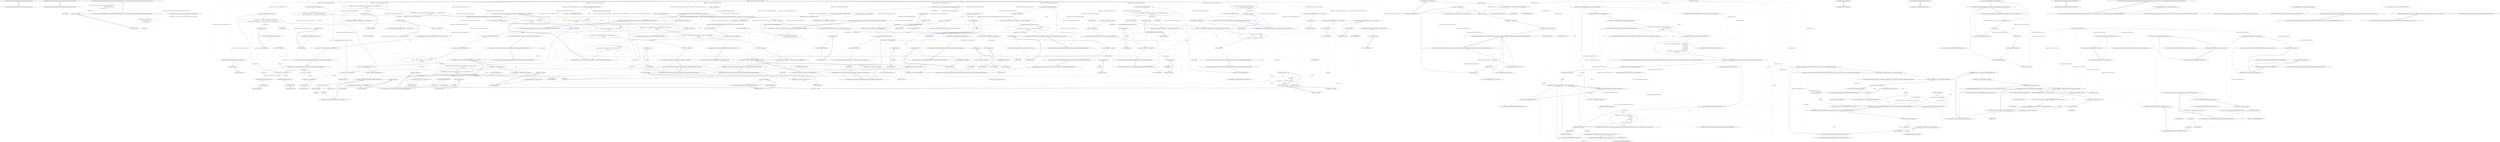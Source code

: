 digraph  {
m0_0 [cluster="Hangfire.SqlServer.IPersistentJobQueueProvider.GetJobQueue(IDbConnection)", file="BootstrapperConfigurationExceptions.cs", label="Entry Hangfire.SqlServer.IPersistentJobQueueProvider.GetJobQueue(IDbConnection)", span="22-22"];
m0_1 [cluster="Hangfire.SqlServer.IPersistentJobQueueProvider.GetJobQueue(IDbConnection)", file="BootstrapperConfigurationExceptions.cs", label="Exit Hangfire.SqlServer.IPersistentJobQueueProvider.GetJobQueue(IDbConnection)", span="22-22"];
m0_2 [cluster="Hangfire.SqlServer.IPersistentJobQueueProvider.GetJobQueueMonitoringApi(IDbConnection)", file="BootstrapperConfigurationExceptions.cs", label="Entry Hangfire.SqlServer.IPersistentJobQueueProvider.GetJobQueueMonitoringApi(IDbConnection)", span="23-23"];
m0_3 [cluster="Hangfire.SqlServer.IPersistentJobQueueProvider.GetJobQueueMonitoringApi(IDbConnection)", file="BootstrapperConfigurationExceptions.cs", label="Exit Hangfire.SqlServer.IPersistentJobQueueProvider.GetJobQueueMonitoringApi(IDbConnection)", span="23-23"];
m1_4 [cluster="lambda expression", file="DashboardOwinExtensions.cs", label="Entry lambda expression", span="28-30"];
m1_5 [cluster="lambda expression", color=green, community=0, file="DashboardOwinExtensions.cs", label="10: subApp.Use<DashboardMiddleware>(\r\n                GlobalDashboardRoutes.Routes,\r\n                authorizationFilters)", span="28-30"];
m1_6 [cluster="lambda expression", file="DashboardOwinExtensions.cs", label="Exit lambda expression", span="28-30"];
m1_7 [cluster="Unk.>", file="DashboardOwinExtensions.cs", label="Entry Unk.>", span=""];
m1_0 [cluster="HangFire.Dashboard.DashboardOwinExtensions.MapHangFireDashboard(IAppBuilder, string, System.Collections.Generic.IEnumerable<HangFire.Dashboard.IAuthorizationFilter>)", file="DashboardOwinExtensions.cs", label="Entry HangFire.Dashboard.DashboardOwinExtensions.MapHangFireDashboard(IAppBuilder, string, System.Collections.Generic.IEnumerable<HangFire.Dashboard.IAuthorizationFilter>)", span="23-23"];
m1_1 [cluster="HangFire.Dashboard.DashboardOwinExtensions.MapHangFireDashboard(IAppBuilder, string, System.Collections.Generic.IEnumerable<HangFire.Dashboard.IAuthorizationFilter>)", color=green, community=0, file="DashboardOwinExtensions.cs", label="3: app.Map(dashboardPath, subApp => subApp.Use<DashboardMiddleware>(\r\n                GlobalDashboardRoutes.Routes,\r\n                authorizationFilters))", span="28-30"];
m1_2 [cluster="HangFire.Dashboard.DashboardOwinExtensions.MapHangFireDashboard(IAppBuilder, string, System.Collections.Generic.IEnumerable<HangFire.Dashboard.IAuthorizationFilter>)", file="DashboardOwinExtensions.cs", label="Exit HangFire.Dashboard.DashboardOwinExtensions.MapHangFireDashboard(IAppBuilder, string, System.Collections.Generic.IEnumerable<HangFire.Dashboard.IAuthorizationFilter>)", span="23-23"];
m1_3 [cluster="Unk.Map", file="DashboardOwinExtensions.cs", label="Entry Unk.Map", span=""];
m1_8 [file="DashboardOwinExtensions.cs", label="System.Collections.Generic.IEnumerable<HangFire.Dashboard.IAuthorizationFilter>", span=""];
m2_108 [cluster="Hangfire.Core.Tests.States.StateChangeProcessFacts.ChangeState_DoesNotCallApplyHandlers_ForDifferentStates()", file="GlobalDashboardRoutes.cs", label="Entry Hangfire.Core.Tests.States.StateChangeProcessFacts.ChangeState_DoesNotCallApplyHandlers_ForDifferentStates()", span="138-138"];
m2_109 [cluster="Hangfire.Core.Tests.States.StateChangeProcessFacts.ChangeState_DoesNotCallApplyHandlers_ForDifferentStates()", file="GlobalDashboardRoutes.cs", label="var handler = CreateStateHandler(OldStateName)", span="141-141"];
m2_110 [cluster="Hangfire.Core.Tests.States.StateChangeProcessFacts.ChangeState_DoesNotCallApplyHandlers_ForDifferentStates()", file="GlobalDashboardRoutes.cs", label="var process = CreateProcess()", span="142-142"];
m2_112 [cluster="Hangfire.Core.Tests.States.StateChangeProcessFacts.ChangeState_DoesNotCallApplyHandlers_ForDifferentStates()", file="GlobalDashboardRoutes.cs", label="handler.Verify(\r\n                x => x.Apply(It.IsAny<ApplyStateContext>(), It.IsAny<IWriteOnlyTransaction>()),\r\n                Times.Never)", span="148-150"];
m2_111 [cluster="Hangfire.Core.Tests.States.StateChangeProcessFacts.ChangeState_DoesNotCallApplyHandlers_ForDifferentStates()", file="GlobalDashboardRoutes.cs", label="process.ChangeState(_stateMachine.Object, _context.Object, _state.Object, OldStateName)", span="145-145"];
m2_113 [cluster="Hangfire.Core.Tests.States.StateChangeProcessFacts.ChangeState_DoesNotCallApplyHandlers_ForDifferentStates()", file="GlobalDashboardRoutes.cs", label="Exit Hangfire.Core.Tests.States.StateChangeProcessFacts.ChangeState_DoesNotCallApplyHandlers_ForDifferentStates()", span="138-138"];
m2_256 [cluster="Mock<T>.cstr", file="GlobalDashboardRoutes.cs", label="Entry Mock<T>.cstr", span=""];
m2_0 [cluster="Hangfire.Core.Tests.States.StateChangeProcessFacts.StateChangeProcessFacts()", file="GlobalDashboardRoutes.cs", label="Entry Hangfire.Core.Tests.States.StateChangeProcessFacts.StateChangeProcessFacts()", span="24-24"];
m2_1 [cluster="Hangfire.Core.Tests.States.StateChangeProcessFacts.StateChangeProcessFacts()", file="GlobalDashboardRoutes.cs", label="var connection = new Mock<IStorageConnection>()", span="26-26"];
m2_2 [cluster="Hangfire.Core.Tests.States.StateChangeProcessFacts.StateChangeProcessFacts()", file="GlobalDashboardRoutes.cs", label="_transaction = new Mock<IWriteOnlyTransaction>()", span="27-27"];
m2_3 [cluster="Hangfire.Core.Tests.States.StateChangeProcessFacts.StateChangeProcessFacts()", file="GlobalDashboardRoutes.cs", label="connection.Setup(x => x.CreateWriteTransaction()).Returns(_transaction.Object)", span="28-28"];
m2_4 [cluster="Hangfire.Core.Tests.States.StateChangeProcessFacts.StateChangeProcessFacts()", file="GlobalDashboardRoutes.cs", label="_context = new StateContextMock { JobIdValue = JobId }", span="30-30"];
m2_5 [cluster="Hangfire.Core.Tests.States.StateChangeProcessFacts.StateChangeProcessFacts()", file="GlobalDashboardRoutes.cs", label="_stateMachine = new Mock<IStateMachine>()", span="31-31"];
m2_6 [cluster="Hangfire.Core.Tests.States.StateChangeProcessFacts.StateChangeProcessFacts()", file="GlobalDashboardRoutes.cs", label="_state = new Mock<IState>()", span="33-33"];
m2_7 [cluster="Hangfire.Core.Tests.States.StateChangeProcessFacts.StateChangeProcessFacts()", file="GlobalDashboardRoutes.cs", label="_state.Setup(x => x.Name).Returns(StateName)", span="34-34"];
m2_8 [cluster="Hangfire.Core.Tests.States.StateChangeProcessFacts.StateChangeProcessFacts()", file="GlobalDashboardRoutes.cs", label="Exit Hangfire.Core.Tests.States.StateChangeProcessFacts.StateChangeProcessFacts()", span="24-24"];
m2_15 [cluster="Mock<IState>.cstr", file="GlobalDashboardRoutes.cs", label="Entry Mock<IState>.cstr", span=""];
m2_10 [cluster="Mock<IWriteOnlyTransaction>.cstr", file="GlobalDashboardRoutes.cs", label="Entry Mock<IWriteOnlyTransaction>.cstr", span=""];
m2_104 [cluster="Unk.Apply", file="GlobalDashboardRoutes.cs", label="Entry Unk.Apply", span=""];
m2_33 [cluster="Hangfire.Core.Tests.States.StateChangeProcessFacts.Ctor_ThrowsAnException_WhenFiltersCollectionIsNull()", file="GlobalDashboardRoutes.cs", label="Entry Hangfire.Core.Tests.States.StateChangeProcessFacts.Ctor_ThrowsAnException_WhenFiltersCollectionIsNull()", span="47-47"];
m2_34 [cluster="Hangfire.Core.Tests.States.StateChangeProcessFacts.Ctor_ThrowsAnException_WhenFiltersCollectionIsNull()", file="GlobalDashboardRoutes.cs", label="var exception = Assert.Throws<ArgumentNullException>(\r\n                () => new StateChangeProcess(_handlers, null))", span="49-50"];
m2_35 [cluster="Hangfire.Core.Tests.States.StateChangeProcessFacts.Ctor_ThrowsAnException_WhenFiltersCollectionIsNull()", color=red, community=0, file="GlobalDashboardRoutes.cs", label="12: Assert.Equal(''filters'', exception.ParamName)", span="52-52"];
m2_36 [cluster="Hangfire.Core.Tests.States.StateChangeProcessFacts.Ctor_ThrowsAnException_WhenFiltersCollectionIsNull()", file="GlobalDashboardRoutes.cs", label="Exit Hangfire.Core.Tests.States.StateChangeProcessFacts.Ctor_ThrowsAnException_WhenFiltersCollectionIsNull()", span="47-47"];
m2_28 [cluster="Unk.Equal", file="GlobalDashboardRoutes.cs", label="Entry Unk.Equal", span=""];
m2_89 [cluster="Hangfire.Core.Tests.States.StateChangeProcessFacts.ChangeState_ShouldCallApplyHandlers_AfterSettingTheState()", file="GlobalDashboardRoutes.cs", label="Entry Hangfire.Core.Tests.States.StateChangeProcessFacts.ChangeState_ShouldCallApplyHandlers_AfterSettingTheState()", span="114-114"];
m2_90 [cluster="Hangfire.Core.Tests.States.StateChangeProcessFacts.ChangeState_ShouldCallApplyHandlers_AfterSettingTheState()", file="GlobalDashboardRoutes.cs", label="var handler1 = CreateStateHandler(StateName)", span="117-117"];
m2_91 [cluster="Hangfire.Core.Tests.States.StateChangeProcessFacts.ChangeState_ShouldCallApplyHandlers_AfterSettingTheState()", file="GlobalDashboardRoutes.cs", label="var handler2 = CreateStateHandler(StateName)", span="118-118"];
m2_93 [cluster="Hangfire.Core.Tests.States.StateChangeProcessFacts.ChangeState_ShouldCallApplyHandlers_AfterSettingTheState()", file="GlobalDashboardRoutes.cs", label="handler1.Setup(x => x.Apply(It.IsNotNull<ApplyStateContext>(), _transaction.Object))\r\n                .InSequence()", span="124-125"];
m2_92 [cluster="Hangfire.Core.Tests.States.StateChangeProcessFacts.ChangeState_ShouldCallApplyHandlers_AfterSettingTheState()", file="GlobalDashboardRoutes.cs", label="_transaction\r\n                .Setup(x => x.SetJobState(It.IsAny<string>(), It.IsAny<IState>()))\r\n                .InSequence()", span="120-122"];
m2_94 [cluster="Hangfire.Core.Tests.States.StateChangeProcessFacts.ChangeState_ShouldCallApplyHandlers_AfterSettingTheState()", file="GlobalDashboardRoutes.cs", label="handler2.Setup(x => x.Apply(It.IsNotNull<ApplyStateContext>(), _transaction.Object))\r\n                .InSequence()", span="126-127"];
m2_95 [cluster="Hangfire.Core.Tests.States.StateChangeProcessFacts.ChangeState_ShouldCallApplyHandlers_AfterSettingTheState()", file="GlobalDashboardRoutes.cs", label="var process = CreateProcess()", span="129-129"];
m2_96 [cluster="Hangfire.Core.Tests.States.StateChangeProcessFacts.ChangeState_ShouldCallApplyHandlers_AfterSettingTheState()", file="GlobalDashboardRoutes.cs", label="process.ChangeState(_stateMachine.Object, _context.Object, _state.Object, OldStateName)", span="132-132"];
m2_97 [cluster="Hangfire.Core.Tests.States.StateChangeProcessFacts.ChangeState_ShouldCallApplyHandlers_AfterSettingTheState()", file="GlobalDashboardRoutes.cs", label="Exit Hangfire.Core.Tests.States.StateChangeProcessFacts.ChangeState_ShouldCallApplyHandlers_AfterSettingTheState()", span="114-114"];
m2_197 [cluster="Hangfire.Core.Tests.States.StateChangeProcessFacts.ChangeState_AddsJobHistory_WhenAFilterChangesCandidateState()", file="GlobalDashboardRoutes.cs", label="Entry Hangfire.Core.Tests.States.StateChangeProcessFacts.ChangeState_AddsJobHistory_WhenAFilterChangesCandidateState()", span="238-238"];
m2_198 [cluster="Hangfire.Core.Tests.States.StateChangeProcessFacts.ChangeState_AddsJobHistory_WhenAFilterChangesCandidateState()", file="GlobalDashboardRoutes.cs", label="var newState = new Mock<IState>()", span="241-241"];
m2_199 [cluster="Hangfire.Core.Tests.States.StateChangeProcessFacts.ChangeState_AddsJobHistory_WhenAFilterChangesCandidateState()", file="GlobalDashboardRoutes.cs", label="var filter = CreateFilter<IElectStateFilter>()", span="242-242"];
m2_200 [cluster="Hangfire.Core.Tests.States.StateChangeProcessFacts.ChangeState_AddsJobHistory_WhenAFilterChangesCandidateState()", file="GlobalDashboardRoutes.cs", label="filter.Setup(x => x.OnStateElection(It.IsNotNull<ElectStateContext>()))\r\n                .Callback((ElectStateContext x) => x.CandidateState = newState.Object)", span="244-245"];
m2_201 [cluster="Hangfire.Core.Tests.States.StateChangeProcessFacts.ChangeState_AddsJobHistory_WhenAFilterChangesCandidateState()", file="GlobalDashboardRoutes.cs", label="var process = CreateProcess()", span="247-247"];
m2_202 [cluster="Hangfire.Core.Tests.States.StateChangeProcessFacts.ChangeState_AddsJobHistory_WhenAFilterChangesCandidateState()", file="GlobalDashboardRoutes.cs", label="process.ChangeState(_stateMachine.Object, _context.Object, _state.Object, OldStateName)", span="250-250"];
m2_203 [cluster="Hangfire.Core.Tests.States.StateChangeProcessFacts.ChangeState_AddsJobHistory_WhenAFilterChangesCandidateState()", file="GlobalDashboardRoutes.cs", label="_transaction.Verify(x => x.AddJobState(JobId, _state.Object))", span="253-253"];
m2_204 [cluster="Hangfire.Core.Tests.States.StateChangeProcessFacts.ChangeState_AddsJobHistory_WhenAFilterChangesCandidateState()", file="GlobalDashboardRoutes.cs", label="_transaction.Verify(x => x.Commit())", span="254-254"];
m2_205 [cluster="Hangfire.Core.Tests.States.StateChangeProcessFacts.ChangeState_AddsJobHistory_WhenAFilterChangesCandidateState()", file="GlobalDashboardRoutes.cs", label="Exit Hangfire.Core.Tests.States.StateChangeProcessFacts.ChangeState_AddsJobHistory_WhenAFilterChangesCandidateState()", span="238-238"];
m2_23 [cluster="Hangfire.Core.Tests.States.StateChangeProcessFacts.Ctor_ThrowsAnException_WhenHandlersCollectionIsNull()", file="GlobalDashboardRoutes.cs", label="Entry Hangfire.Core.Tests.States.StateChangeProcessFacts.Ctor_ThrowsAnException_WhenHandlersCollectionIsNull()", span="38-38"];
m2_24 [cluster="Hangfire.Core.Tests.States.StateChangeProcessFacts.Ctor_ThrowsAnException_WhenHandlersCollectionIsNull()", file="GlobalDashboardRoutes.cs", label="var exception = Assert.Throws<ArgumentNullException>(\r\n                () => new StateChangeProcess(null, _filters))", span="40-41"];
m2_25 [cluster="Hangfire.Core.Tests.States.StateChangeProcessFacts.Ctor_ThrowsAnException_WhenHandlersCollectionIsNull()", file="GlobalDashboardRoutes.cs", label="Assert.Equal(''handlers'', exception.ParamName)", span="43-43"];
m2_26 [cluster="Hangfire.Core.Tests.States.StateChangeProcessFacts.Ctor_ThrowsAnException_WhenHandlersCollectionIsNull()", file="GlobalDashboardRoutes.cs", label="Exit Hangfire.Core.Tests.States.StateChangeProcessFacts.Ctor_ThrowsAnException_WhenHandlersCollectionIsNull()", span="38-38"];
m2_68 [cluster="Hangfire.Core.Tests.States.StateChangeProcessFacts.CreateStateHandler(string)", file="GlobalDashboardRoutes.cs", label="Entry Hangfire.Core.Tests.States.StateChangeProcessFacts.CreateStateHandler(string)", span="285-285"];
m2_242 [cluster="Hangfire.Core.Tests.States.StateChangeProcessFacts.CreateStateHandler(string)", file="GlobalDashboardRoutes.cs", label="var handler = new Mock<IStateHandler>()", span="287-287"];
m2_243 [cluster="Hangfire.Core.Tests.States.StateChangeProcessFacts.CreateStateHandler(string)", file="GlobalDashboardRoutes.cs", label="handler.Setup(x => x.StateName).Returns(stateName)", span="288-288"];
m2_244 [cluster="Hangfire.Core.Tests.States.StateChangeProcessFacts.CreateStateHandler(string)", file="GlobalDashboardRoutes.cs", label="_handlers.AddHandler(handler.Object)", span="290-290"];
m2_245 [cluster="Hangfire.Core.Tests.States.StateChangeProcessFacts.CreateStateHandler(string)", file="GlobalDashboardRoutes.cs", label="return handler;", span="291-291"];
m2_246 [cluster="Hangfire.Core.Tests.States.StateChangeProcessFacts.CreateStateHandler(string)", file="GlobalDashboardRoutes.cs", label="Exit Hangfire.Core.Tests.States.StateChangeProcessFacts.CreateStateHandler(string)", span="285-285"];
m2_54 [cluster="Unk.SetJobState", file="GlobalDashboardRoutes.cs", label="Entry Unk.SetJobState", span=""];
m2_152 [cluster="Hangfire.Core.Tests.States.StateChangeProcessFacts.CreateFilter<T>()", file="GlobalDashboardRoutes.cs", label="Entry Hangfire.Core.Tests.States.StateChangeProcessFacts.CreateFilter<T>()", span="294-294"];
m2_252 [cluster="Hangfire.Core.Tests.States.StateChangeProcessFacts.CreateFilter<T>()", file="GlobalDashboardRoutes.cs", label="var filter = new Mock<T>()", span="296-296"];
m2_253 [cluster="Hangfire.Core.Tests.States.StateChangeProcessFacts.CreateFilter<T>()", file="GlobalDashboardRoutes.cs", label="_filters.Add(filter.Object)", span="297-297"];
m2_254 [cluster="Hangfire.Core.Tests.States.StateChangeProcessFacts.CreateFilter<T>()", file="GlobalDashboardRoutes.cs", label="return filter;", span="299-299"];
m2_255 [cluster="Hangfire.Core.Tests.States.StateChangeProcessFacts.CreateFilter<T>()", file="GlobalDashboardRoutes.cs", label="Exit Hangfire.Core.Tests.States.StateChangeProcessFacts.CreateFilter<T>()", span="294-294"];
m2_129 [cluster="Unk.ExpireJob", file="GlobalDashboardRoutes.cs", label="Entry Unk.ExpireJob", span=""];
m2_156 [cluster="Unk.OnStateUnapplied", file="GlobalDashboardRoutes.cs", label="Entry Unk.OnStateUnapplied", span=""];
m2_27 [cluster="Unk.>", file="GlobalDashboardRoutes.cs", label="Entry Unk.>", span=""];
m2_230 [cluster="Unk.False", file="GlobalDashboardRoutes.cs", label="Entry Unk.False", span=""];
m2_190 [cluster="Unk.OnStateElection", file="GlobalDashboardRoutes.cs", label="Entry Unk.OnStateElection", span=""];
m2_48 [cluster="Hangfire.Core.Tests.States.StateChangeProcessFacts.CreateProcess()", file="GlobalDashboardRoutes.cs", label="Entry Hangfire.Core.Tests.States.StateChangeProcessFacts.CreateProcess()", span="280-280"];
m2_240 [cluster="Hangfire.Core.Tests.States.StateChangeProcessFacts.CreateProcess()", file="GlobalDashboardRoutes.cs", label="return new StateChangeProcess(_handlers, _filters);", span="282-282"];
m2_241 [cluster="Hangfire.Core.Tests.States.StateChangeProcessFacts.CreateProcess()", file="GlobalDashboardRoutes.cs", label="Exit Hangfire.Core.Tests.States.StateChangeProcessFacts.CreateProcess()", span="280-280"];
m2_174 [cluster="Unk.OnStateApplied", file="GlobalDashboardRoutes.cs", label="Entry Unk.OnStateApplied", span=""];
m2_49 [cluster="Unk.ChangeState", file="GlobalDashboardRoutes.cs", label="Entry Unk.ChangeState", span=""];
m2_117 [cluster="Hangfire.Core.Tests.States.StateChangeProcessFacts.ChangeState_SetsJobExpiration_IfStateIsFinal()", file="GlobalDashboardRoutes.cs", label="Entry Hangfire.Core.Tests.States.StateChangeProcessFacts.ChangeState_SetsJobExpiration_IfStateIsFinal()", span="154-154"];
m2_118 [cluster="Hangfire.Core.Tests.States.StateChangeProcessFacts.ChangeState_SetsJobExpiration_IfStateIsFinal()", file="GlobalDashboardRoutes.cs", label="_state.Setup(x => x.IsFinal).Returns(true)", span="156-156"];
m2_119 [cluster="Hangfire.Core.Tests.States.StateChangeProcessFacts.ChangeState_SetsJobExpiration_IfStateIsFinal()", file="GlobalDashboardRoutes.cs", label="var process = CreateProcess()", span="157-157"];
m2_120 [cluster="Hangfire.Core.Tests.States.StateChangeProcessFacts.ChangeState_SetsJobExpiration_IfStateIsFinal()", color=red, community=0, file="GlobalDashboardRoutes.cs", label="9: process.ChangeState(_stateMachine.Object, _context.Object, _state.Object, OldStateName)", span="159-159"];
m2_121 [cluster="Hangfire.Core.Tests.States.StateChangeProcessFacts.ChangeState_SetsJobExpiration_IfStateIsFinal()", file="GlobalDashboardRoutes.cs", label="_transaction.Verify(x => x.ExpireJob(JobId, It.IsAny<TimeSpan>()))", span="161-161"];
m2_122 [cluster="Hangfire.Core.Tests.States.StateChangeProcessFacts.ChangeState_SetsJobExpiration_IfStateIsFinal()", file="GlobalDashboardRoutes.cs", label="Exit Hangfire.Core.Tests.States.StateChangeProcessFacts.ChangeState_SetsJobExpiration_IfStateIsFinal()", span="154-154"];
m2_228 [cluster="System.NotSupportedException.NotSupportedException()", file="GlobalDashboardRoutes.cs", label="Entry System.NotSupportedException.NotSupportedException()", span="0-0"];
m2_215 [cluster="Unk.AddJobState", file="GlobalDashboardRoutes.cs", label="Entry Unk.AddJobState", span=""];
m2_47 [cluster="Unk.InSequence", file="GlobalDashboardRoutes.cs", label="Entry Unk.InSequence", span=""];
m2_257 [cluster="Unk.Add", file="GlobalDashboardRoutes.cs", label="Entry Unk.Add", span=""];
m2_11 [cluster="Unk.Setup", file="GlobalDashboardRoutes.cs", label="Entry Unk.Setup", span=""];
m2_178 [cluster="Hangfire.Core.Tests.States.StateChangeProcessFacts.ChangeState_SetsAnotherState_WhenItWasElected()", file="GlobalDashboardRoutes.cs", label="Entry Hangfire.Core.Tests.States.StateChangeProcessFacts.ChangeState_SetsAnotherState_WhenItWasElected()", span="219-219"];
m2_179 [cluster="Hangfire.Core.Tests.States.StateChangeProcessFacts.ChangeState_SetsAnotherState_WhenItWasElected()", file="GlobalDashboardRoutes.cs", label="var anotherState = new Mock<IState>()", span="222-222"];
m2_180 [cluster="Hangfire.Core.Tests.States.StateChangeProcessFacts.ChangeState_SetsAnotherState_WhenItWasElected()", file="GlobalDashboardRoutes.cs", label="var filter = CreateFilter<IElectStateFilter>()", span="223-223"];
m2_181 [cluster="Hangfire.Core.Tests.States.StateChangeProcessFacts.ChangeState_SetsAnotherState_WhenItWasElected()", file="GlobalDashboardRoutes.cs", label="filter.Setup(x => x.OnStateElection(It.IsNotNull<ElectStateContext>()))\r\n                .Callback((ElectStateContext context) => context.CandidateState = anotherState.Object)", span="225-226"];
m2_184 [cluster="Hangfire.Core.Tests.States.StateChangeProcessFacts.ChangeState_SetsAnotherState_WhenItWasElected()", file="GlobalDashboardRoutes.cs", label="_transaction.Verify(x => x.SetJobState(JobId, anotherState.Object))", span="234-234"];
m2_182 [cluster="Hangfire.Core.Tests.States.StateChangeProcessFacts.ChangeState_SetsAnotherState_WhenItWasElected()", file="GlobalDashboardRoutes.cs", label="var process = CreateProcess()", span="228-228"];
m2_183 [cluster="Hangfire.Core.Tests.States.StateChangeProcessFacts.ChangeState_SetsAnotherState_WhenItWasElected()", file="GlobalDashboardRoutes.cs", label="process.ChangeState(_stateMachine.Object, _context.Object, _state.Object, OldStateName)", span="231-231"];
m2_185 [cluster="Hangfire.Core.Tests.States.StateChangeProcessFacts.ChangeState_SetsAnotherState_WhenItWasElected()", file="GlobalDashboardRoutes.cs", label="Exit Hangfire.Core.Tests.States.StateChangeProcessFacts.ChangeState_SetsAnotherState_WhenItWasElected()", span="219-219"];
m2_229 [cluster="Unk.Throws", file="GlobalDashboardRoutes.cs", label="Entry Unk.Throws", span=""];
m2_72 [cluster="Unk.Unapply", file="GlobalDashboardRoutes.cs", label="Entry Unk.Unapply", span=""];
m2_248 [cluster="Unk.AddHandler", file="GlobalDashboardRoutes.cs", label="Entry Unk.AddHandler", span=""];
m2_143 [cluster="Hangfire.Core.Tests.States.StateChangeProcessFacts.ChangeState_CallsStateUnappliedFilters_BeforeSettingTheState()", file="GlobalDashboardRoutes.cs", label="Entry Hangfire.Core.Tests.States.StateChangeProcessFacts.ChangeState_CallsStateUnappliedFilters_BeforeSettingTheState()", span="176-176"];
m2_144 [cluster="Hangfire.Core.Tests.States.StateChangeProcessFacts.ChangeState_CallsStateUnappliedFilters_BeforeSettingTheState()", file="GlobalDashboardRoutes.cs", label="var filter1 = CreateFilter<IApplyStateFilter>()", span="179-179"];
m2_145 [cluster="Hangfire.Core.Tests.States.StateChangeProcessFacts.ChangeState_CallsStateUnappliedFilters_BeforeSettingTheState()", file="GlobalDashboardRoutes.cs", label="var filter2 = CreateFilter<IApplyStateFilter>()", span="180-180"];
m2_146 [cluster="Hangfire.Core.Tests.States.StateChangeProcessFacts.ChangeState_CallsStateUnappliedFilters_BeforeSettingTheState()", file="GlobalDashboardRoutes.cs", label="filter1.Setup(x => x.OnStateUnapplied(It.IsNotNull<ApplyStateContext>(), _transaction.Object))\r\n                .InSequence()", span="182-183"];
m2_147 [cluster="Hangfire.Core.Tests.States.StateChangeProcessFacts.ChangeState_CallsStateUnappliedFilters_BeforeSettingTheState()", file="GlobalDashboardRoutes.cs", label="filter2.Setup(x => x.OnStateUnapplied(It.IsNotNull<ApplyStateContext>(), _transaction.Object))\r\n                .InSequence()", span="184-185"];
m2_148 [cluster="Hangfire.Core.Tests.States.StateChangeProcessFacts.ChangeState_CallsStateUnappliedFilters_BeforeSettingTheState()", file="GlobalDashboardRoutes.cs", label="_transaction\r\n                .Setup(x => x.SetJobState(It.IsAny<string>(), It.IsAny<IState>()))\r\n                .InSequence()", span="186-188"];
m2_149 [cluster="Hangfire.Core.Tests.States.StateChangeProcessFacts.ChangeState_CallsStateUnappliedFilters_BeforeSettingTheState()", file="GlobalDashboardRoutes.cs", label="var process = CreateProcess()", span="190-190"];
m2_150 [cluster="Hangfire.Core.Tests.States.StateChangeProcessFacts.ChangeState_CallsStateUnappliedFilters_BeforeSettingTheState()", file="GlobalDashboardRoutes.cs", label="process.ChangeState(_stateMachine.Object, _context.Object, _state.Object, OldStateName)", span="193-193"];
m2_151 [cluster="Hangfire.Core.Tests.States.StateChangeProcessFacts.ChangeState_CallsStateUnappliedFilters_BeforeSettingTheState()", file="GlobalDashboardRoutes.cs", label="Exit Hangfire.Core.Tests.States.StateChangeProcessFacts.ChangeState_CallsStateUnappliedFilters_BeforeSettingTheState()", span="176-176"];
m2_249 [cluster="lambda expression", file="GlobalDashboardRoutes.cs", label="Entry lambda expression", span="288-288"];
m2_16 [cluster="lambda expression", file="GlobalDashboardRoutes.cs", label="Entry lambda expression", span="28-28"];
m2_20 [cluster="lambda expression", file="GlobalDashboardRoutes.cs", label="Entry lambda expression", span="34-34"];
m2_17 [cluster="lambda expression", file="GlobalDashboardRoutes.cs", label="x.CreateWriteTransaction()", span="28-28"];
m2_18 [cluster="lambda expression", file="GlobalDashboardRoutes.cs", label="Exit lambda expression", span="28-28"];
m2_21 [cluster="lambda expression", file="GlobalDashboardRoutes.cs", label="x.Name", span="34-34"];
m2_22 [cluster="lambda expression", file="GlobalDashboardRoutes.cs", label="Exit lambda expression", span="34-34"];
m2_29 [cluster="lambda expression", file="GlobalDashboardRoutes.cs", label="Entry lambda expression", span="41-41"];
m2_30 [cluster="lambda expression", file="GlobalDashboardRoutes.cs", label="new StateChangeProcess(null, _filters)", span="41-41"];
m2_31 [cluster="lambda expression", file="GlobalDashboardRoutes.cs", label="Exit lambda expression", span="41-41"];
m2_37 [cluster="lambda expression", file="GlobalDashboardRoutes.cs", label="Entry lambda expression", span="50-50"];
m2_38 [cluster="lambda expression", file="GlobalDashboardRoutes.cs", label="new StateChangeProcess(_handlers, null)", span="50-50"];
m2_39 [cluster="lambda expression", file="GlobalDashboardRoutes.cs", label="Exit lambda expression", span="50-50"];
m2_51 [cluster="lambda expression", file="GlobalDashboardRoutes.cs", label="Entry lambda expression", span="59-59"];
m2_55 [cluster="lambda expression", file="GlobalDashboardRoutes.cs", label="Entry lambda expression", span="60-60"];
m2_52 [cluster="lambda expression", file="GlobalDashboardRoutes.cs", label="x.SetJobState(JobId, _state.Object)", span="59-59"];
m2_53 [cluster="lambda expression", file="GlobalDashboardRoutes.cs", label="Exit lambda expression", span="59-59"];
m2_56 [cluster="lambda expression", file="GlobalDashboardRoutes.cs", label="x.Commit()", span="60-60"];
m2_57 [cluster="lambda expression", file="GlobalDashboardRoutes.cs", label="Exit lambda expression", span="60-60"];
m2_69 [cluster="lambda expression", file="GlobalDashboardRoutes.cs", label="Entry lambda expression", span="79-79"];
m2_73 [cluster="lambda expression", file="GlobalDashboardRoutes.cs", label="Entry lambda expression", span="83-83"];
m2_76 [cluster="lambda expression", file="GlobalDashboardRoutes.cs", label="Entry lambda expression", span="86-86"];
m2_70 [cluster="lambda expression", color=red, community=0, file="GlobalDashboardRoutes.cs", label="4: x.Unapply(It.IsNotNull<ApplyStateContext>(), _transaction.Object)", span="79-79"];
m2_71 [cluster="lambda expression", file="GlobalDashboardRoutes.cs", label="Exit lambda expression", span="79-79"];
m2_74 [cluster="lambda expression", file="GlobalDashboardRoutes.cs", label="x.Unapply(It.IsNotNull<ApplyStateContext>(), _transaction.Object)", span="83-83"];
m2_75 [cluster="lambda expression", file="GlobalDashboardRoutes.cs", label="Exit lambda expression", span="83-83"];
m2_77 [cluster="lambda expression", file="GlobalDashboardRoutes.cs", label="x.SetJobState(It.IsAny<string>(), It.IsAny<IState>())", span="86-86"];
m2_78 [cluster="lambda expression", file="GlobalDashboardRoutes.cs", label="Exit lambda expression", span="86-86"];
m2_86 [cluster="lambda expression", file="GlobalDashboardRoutes.cs", label="Entry lambda expression", span="109-109"];
m2_87 [cluster="lambda expression", file="GlobalDashboardRoutes.cs", label="x.Unapply(It.IsAny<ApplyStateContext>(), It.IsAny<IWriteOnlyTransaction>())", span="109-109"];
m2_88 [cluster="lambda expression", file="GlobalDashboardRoutes.cs", label="Exit lambda expression", span="109-109"];
m2_98 [cluster="lambda expression", file="GlobalDashboardRoutes.cs", label="Entry lambda expression", span="121-121"];
m2_101 [cluster="lambda expression", file="GlobalDashboardRoutes.cs", label="Entry lambda expression", span="124-124"];
m2_105 [cluster="lambda expression", file="GlobalDashboardRoutes.cs", label="Entry lambda expression", span="126-126"];
m2_99 [cluster="lambda expression", file="GlobalDashboardRoutes.cs", label="x.SetJobState(It.IsAny<string>(), It.IsAny<IState>())", span="121-121"];
m2_100 [cluster="lambda expression", file="GlobalDashboardRoutes.cs", label="Exit lambda expression", span="121-121"];
m2_102 [cluster="lambda expression", file="GlobalDashboardRoutes.cs", label="x.Apply(It.IsNotNull<ApplyStateContext>(), _transaction.Object)", span="124-124"];
m2_103 [cluster="lambda expression", file="GlobalDashboardRoutes.cs", label="Exit lambda expression", span="124-124"];
m2_106 [cluster="lambda expression", file="GlobalDashboardRoutes.cs", label="x.Apply(It.IsNotNull<ApplyStateContext>(), _transaction.Object)", span="126-126"];
m2_107 [cluster="lambda expression", file="GlobalDashboardRoutes.cs", label="Exit lambda expression", span="126-126"];
m2_114 [cluster="lambda expression", file="GlobalDashboardRoutes.cs", label="Entry lambda expression", span="149-149"];
m2_115 [cluster="lambda expression", file="GlobalDashboardRoutes.cs", label="x.Apply(It.IsAny<ApplyStateContext>(), It.IsAny<IWriteOnlyTransaction>())", span="149-149"];
m2_116 [cluster="lambda expression", file="GlobalDashboardRoutes.cs", label="Exit lambda expression", span="149-149"];
m2_123 [cluster="lambda expression", file="GlobalDashboardRoutes.cs", label="Entry lambda expression", span="156-156"];
m2_126 [cluster="lambda expression", file="GlobalDashboardRoutes.cs", label="Entry lambda expression", span="161-161"];
m2_124 [cluster="lambda expression", file="GlobalDashboardRoutes.cs", label="x.IsFinal", span="156-156"];
m2_125 [cluster="lambda expression", file="GlobalDashboardRoutes.cs", label="Exit lambda expression", span="156-156"];
m2_127 [cluster="lambda expression", file="GlobalDashboardRoutes.cs", label="x.ExpireJob(JobId, It.IsAny<TimeSpan>())", span="161-161"];
m2_128 [cluster="lambda expression", file="GlobalDashboardRoutes.cs", label="Exit lambda expression", span="161-161"];
m2_136 [cluster="lambda expression", file="GlobalDashboardRoutes.cs", label="Entry lambda expression", span="167-167"];
m2_139 [cluster="lambda expression", file="GlobalDashboardRoutes.cs", label="Entry lambda expression", span="172-172"];
m2_137 [cluster="lambda expression", file="GlobalDashboardRoutes.cs", label="x.IsFinal", span="167-167"];
m2_138 [cluster="lambda expression", file="GlobalDashboardRoutes.cs", label="Exit lambda expression", span="167-167"];
m2_140 [cluster="lambda expression", file="GlobalDashboardRoutes.cs", label="x.PersistJob(JobId)", span="172-172"];
m2_141 [cluster="lambda expression", file="GlobalDashboardRoutes.cs", label="Exit lambda expression", span="172-172"];
m2_153 [cluster="lambda expression", file="GlobalDashboardRoutes.cs", label="Entry lambda expression", span="182-182"];
m2_157 [cluster="lambda expression", file="GlobalDashboardRoutes.cs", label="Entry lambda expression", span="184-184"];
m2_160 [cluster="lambda expression", file="GlobalDashboardRoutes.cs", label="Entry lambda expression", span="187-187"];
m2_154 [cluster="lambda expression", file="GlobalDashboardRoutes.cs", label="x.OnStateUnapplied(It.IsNotNull<ApplyStateContext>(), _transaction.Object)", span="182-182"];
m2_155 [cluster="lambda expression", file="GlobalDashboardRoutes.cs", label="Exit lambda expression", span="182-182"];
m2_158 [cluster="lambda expression", file="GlobalDashboardRoutes.cs", label="x.OnStateUnapplied(It.IsNotNull<ApplyStateContext>(), _transaction.Object)", span="184-184"];
m2_159 [cluster="lambda expression", file="GlobalDashboardRoutes.cs", label="Exit lambda expression", span="184-184"];
m2_161 [cluster="lambda expression", file="GlobalDashboardRoutes.cs", label="x.SetJobState(It.IsAny<string>(), It.IsAny<IState>())", span="187-187"];
m2_162 [cluster="lambda expression", file="GlobalDashboardRoutes.cs", label="Exit lambda expression", span="187-187"];
m2_171 [cluster="lambda expression", file="GlobalDashboardRoutes.cs", label="Entry lambda expression", span="205-205"];
m2_175 [cluster="lambda expression", file="GlobalDashboardRoutes.cs", label="Entry lambda expression", span="207-207"];
m2_172 [cluster="lambda expression", file="GlobalDashboardRoutes.cs", label="x.OnStateApplied(It.IsNotNull<ApplyStateContext>(), _transaction.Object)", span="205-205"];
m2_173 [cluster="lambda expression", file="GlobalDashboardRoutes.cs", label="Exit lambda expression", span="205-205"];
m2_176 [cluster="lambda expression", file="GlobalDashboardRoutes.cs", label="x.OnStateApplied(It.IsNotNull<ApplyStateContext>(), _transaction.Object)", span="207-207"];
m2_177 [cluster="lambda expression", file="GlobalDashboardRoutes.cs", label="Exit lambda expression", span="207-207"];
m2_192 [cluster="lambda expression", file="GlobalDashboardRoutes.cs", label="context.CandidateState = anotherState.Object", span="226-226"];
m2_195 [cluster="lambda expression", file="GlobalDashboardRoutes.cs", label="x.SetJobState(JobId, anotherState.Object)", span="234-234"];
m2_187 [cluster="lambda expression", file="GlobalDashboardRoutes.cs", label="Entry lambda expression", span="225-225"];
m2_191 [cluster="lambda expression", file="GlobalDashboardRoutes.cs", label="Entry lambda expression", span="226-226"];
m2_194 [cluster="lambda expression", file="GlobalDashboardRoutes.cs", label="Entry lambda expression", span="234-234"];
m2_188 [cluster="lambda expression", file="GlobalDashboardRoutes.cs", label="x.OnStateElection(It.IsNotNull<ElectStateContext>())", span="225-225"];
m2_189 [cluster="lambda expression", file="GlobalDashboardRoutes.cs", label="Exit lambda expression", span="225-225"];
m2_193 [cluster="lambda expression", file="GlobalDashboardRoutes.cs", label="Exit lambda expression", span="226-226"];
m2_196 [cluster="lambda expression", file="GlobalDashboardRoutes.cs", label="Exit lambda expression", span="234-234"];
m2_210 [cluster="lambda expression", file="GlobalDashboardRoutes.cs", label="x.CandidateState = newState.Object", span="245-245"];
m2_206 [cluster="lambda expression", file="GlobalDashboardRoutes.cs", label="Entry lambda expression", span="244-244"];
m2_209 [cluster="lambda expression", file="GlobalDashboardRoutes.cs", label="Entry lambda expression", span="245-245"];
m2_212 [cluster="lambda expression", file="GlobalDashboardRoutes.cs", label="Entry lambda expression", span="253-253"];
m2_216 [cluster="lambda expression", file="GlobalDashboardRoutes.cs", label="Entry lambda expression", span="254-254"];
m2_207 [cluster="lambda expression", file="GlobalDashboardRoutes.cs", label="x.OnStateElection(It.IsNotNull<ElectStateContext>())", span="244-244"];
m2_208 [cluster="lambda expression", file="GlobalDashboardRoutes.cs", label="Exit lambda expression", span="244-244"];
m2_211 [cluster="lambda expression", file="GlobalDashboardRoutes.cs", label="Exit lambda expression", span="245-245"];
m2_213 [cluster="lambda expression", file="GlobalDashboardRoutes.cs", label="x.AddJobState(JobId, _state.Object)", span="253-253"];
m2_214 [cluster="lambda expression", file="GlobalDashboardRoutes.cs", label="Exit lambda expression", span="253-253"];
m2_217 [cluster="lambda expression", file="GlobalDashboardRoutes.cs", label="x.Commit()", span="254-254"];
m2_218 [cluster="lambda expression", file="GlobalDashboardRoutes.cs", label="Exit lambda expression", span="254-254"];
m2_235 [cluster="lambda expression", file="GlobalDashboardRoutes.cs", label="x.SetJobState(\r\n                JobId, \r\n                It.Is<FailedState>(s => s.Exception == exception))", span="273-275"];
m2_238 [cluster="lambda expression", file="GlobalDashboardRoutes.cs", label="s.Exception == exception", span="275-275"];
m2_231 [cluster="lambda expression", file="GlobalDashboardRoutes.cs", label="Entry lambda expression", span="264-264"];
m2_234 [cluster="lambda expression", file="GlobalDashboardRoutes.cs", label="Entry lambda expression", span="273-275"];
m2_232 [cluster="lambda expression", file="GlobalDashboardRoutes.cs", label="x.OnStateApplied(It.IsAny<ApplyStateContext>(), It.IsAny<IWriteOnlyTransaction>())", span="264-264"];
m2_233 [cluster="lambda expression", file="GlobalDashboardRoutes.cs", label="Exit lambda expression", span="264-264"];
m2_236 [cluster="lambda expression", file="GlobalDashboardRoutes.cs", label="Exit lambda expression", span="273-275"];
m2_237 [cluster="lambda expression", file="GlobalDashboardRoutes.cs", label="Entry lambda expression", span="275-275"];
m2_239 [cluster="lambda expression", file="GlobalDashboardRoutes.cs", label="Exit lambda expression", span="275-275"];
m2_250 [cluster="lambda expression", file="GlobalDashboardRoutes.cs", label="x.StateName", span="288-288"];
m2_251 [cluster="lambda expression", file="GlobalDashboardRoutes.cs", label="Exit lambda expression", span="288-288"];
m2_219 [cluster="Hangfire.Core.Tests.States.StateChangeProcessFacts.ChangeState_AppliesFailedState_WhenThereIsAnException_AndReturnsFalse()", file="GlobalDashboardRoutes.cs", label="Entry Hangfire.Core.Tests.States.StateChangeProcessFacts.ChangeState_AppliesFailedState_WhenThereIsAnException_AndReturnsFalse()", span="258-258"];
m2_220 [cluster="Hangfire.Core.Tests.States.StateChangeProcessFacts.ChangeState_AppliesFailedState_WhenThereIsAnException_AndReturnsFalse()", file="GlobalDashboardRoutes.cs", label="var exception = new NotSupportedException()", span="261-261"];
m2_221 [cluster="Hangfire.Core.Tests.States.StateChangeProcessFacts.ChangeState_AppliesFailedState_WhenThereIsAnException_AndReturnsFalse()", file="GlobalDashboardRoutes.cs", label="var filter = CreateFilter<IApplyStateFilter>()", span="262-262"];
m2_222 [cluster="Hangfire.Core.Tests.States.StateChangeProcessFacts.ChangeState_AppliesFailedState_WhenThereIsAnException_AndReturnsFalse()", file="GlobalDashboardRoutes.cs", label="filter.Setup(x => x.OnStateApplied(It.IsAny<ApplyStateContext>(), It.IsAny<IWriteOnlyTransaction>()))\r\n                .Throws(exception)", span="264-265"];
m2_225 [cluster="Hangfire.Core.Tests.States.StateChangeProcessFacts.ChangeState_AppliesFailedState_WhenThereIsAnException_AndReturnsFalse()", file="GlobalDashboardRoutes.cs", label="_transaction.Verify(x => x.SetJobState(\r\n                JobId, \r\n                It.Is<FailedState>(s => s.Exception == exception)))", span="273-275"];
m2_223 [cluster="Hangfire.Core.Tests.States.StateChangeProcessFacts.ChangeState_AppliesFailedState_WhenThereIsAnException_AndReturnsFalse()", file="GlobalDashboardRoutes.cs", label="var process = CreateProcess()", span="267-267"];
m2_224 [cluster="Hangfire.Core.Tests.States.StateChangeProcessFacts.ChangeState_AppliesFailedState_WhenThereIsAnException_AndReturnsFalse()", file="GlobalDashboardRoutes.cs", label="var result = process.ChangeState(_stateMachine.Object, _context.Object, _state.Object, OldStateName)", span="270-270"];
m2_226 [cluster="Hangfire.Core.Tests.States.StateChangeProcessFacts.ChangeState_AppliesFailedState_WhenThereIsAnException_AndReturnsFalse()", file="GlobalDashboardRoutes.cs", label="Assert.False(result)", span="277-277"];
m2_227 [cluster="Hangfire.Core.Tests.States.StateChangeProcessFacts.ChangeState_AppliesFailedState_WhenThereIsAnException_AndReturnsFalse()", file="GlobalDashboardRoutes.cs", label="Exit Hangfire.Core.Tests.States.StateChangeProcessFacts.ChangeState_AppliesFailedState_WhenThereIsAnException_AndReturnsFalse()", span="258-258"];
m2_85 [cluster="Unk.Verify", file="GlobalDashboardRoutes.cs", label="Entry Unk.Verify", span=""];
m2_163 [cluster="Hangfire.Core.Tests.States.StateChangeProcessFacts.ChangeState_CallsStateAppliedFilters_AfterSettingTheState()", file="GlobalDashboardRoutes.cs", label="Entry Hangfire.Core.Tests.States.StateChangeProcessFacts.ChangeState_CallsStateAppliedFilters_AfterSettingTheState()", span="199-199"];
m2_164 [cluster="Hangfire.Core.Tests.States.StateChangeProcessFacts.ChangeState_CallsStateAppliedFilters_AfterSettingTheState()", file="GlobalDashboardRoutes.cs", label="var filter1 = CreateFilter<IApplyStateFilter>()", span="202-202"];
m2_165 [cluster="Hangfire.Core.Tests.States.StateChangeProcessFacts.ChangeState_CallsStateAppliedFilters_AfterSettingTheState()", file="GlobalDashboardRoutes.cs", label="var filter2 = CreateFilter<IApplyStateFilter>()", span="203-203"];
m2_166 [cluster="Hangfire.Core.Tests.States.StateChangeProcessFacts.ChangeState_CallsStateAppliedFilters_AfterSettingTheState()", file="GlobalDashboardRoutes.cs", label="filter1.Setup(x => x.OnStateApplied(It.IsNotNull<ApplyStateContext>(), _transaction.Object))\r\n                .InSequence()", span="205-206"];
m2_167 [cluster="Hangfire.Core.Tests.States.StateChangeProcessFacts.ChangeState_CallsStateAppliedFilters_AfterSettingTheState()", file="GlobalDashboardRoutes.cs", label="filter2.Setup(x => x.OnStateApplied(It.IsNotNull<ApplyStateContext>(), _transaction.Object))\r\n                .InSequence()", span="207-208"];
m2_168 [cluster="Hangfire.Core.Tests.States.StateChangeProcessFacts.ChangeState_CallsStateAppliedFilters_AfterSettingTheState()", file="GlobalDashboardRoutes.cs", label="var process = CreateProcess()", span="210-210"];
m2_169 [cluster="Hangfire.Core.Tests.States.StateChangeProcessFacts.ChangeState_CallsStateAppliedFilters_AfterSettingTheState()", file="GlobalDashboardRoutes.cs", label="process.ChangeState(_stateMachine.Object, _context.Object, _state.Object, OldStateName)", span="213-213"];
m2_170 [cluster="Hangfire.Core.Tests.States.StateChangeProcessFacts.ChangeState_CallsStateAppliedFilters_AfterSettingTheState()", file="GlobalDashboardRoutes.cs", label="Exit Hangfire.Core.Tests.States.StateChangeProcessFacts.ChangeState_CallsStateAppliedFilters_AfterSettingTheState()", span="199-199"];
m2_58 [cluster="Unk.Commit", file="GlobalDashboardRoutes.cs", label="Entry Unk.Commit", span=""];
m2_19 [cluster="Unk.CreateWriteTransaction", file="GlobalDashboardRoutes.cs", label="Entry Unk.CreateWriteTransaction", span=""];
m2_50 [cluster="Unk.True", file="GlobalDashboardRoutes.cs", label="Entry Unk.True", span=""];
m2_14 [cluster="Mock<IStateMachine>.cstr", file="GlobalDashboardRoutes.cs", label="Entry Mock<IStateMachine>.cstr", span=""];
m2_13 [cluster="Hangfire.Core.Tests.StateContextMock.StateContextMock()", file="GlobalDashboardRoutes.cs", label="Entry Hangfire.Core.Tests.StateContextMock.StateContextMock()", span="10-10"];
m2_186 [cluster="Unk.Callback", file="GlobalDashboardRoutes.cs", label="Entry Unk.Callback", span=""];
m2_40 [cluster="Hangfire.Core.Tests.States.StateChangeProcessFacts.ChangeState_CommitsTheNewState_AndReturnsTrue()", file="GlobalDashboardRoutes.cs", label="Entry Hangfire.Core.Tests.States.StateChangeProcessFacts.ChangeState_CommitsTheNewState_AndReturnsTrue()", span="56-56"];
m2_41 [cluster="Hangfire.Core.Tests.States.StateChangeProcessFacts.ChangeState_CommitsTheNewState_AndReturnsTrue()", file="GlobalDashboardRoutes.cs", label="_transaction.Setup(x => x.SetJobState(JobId, _state.Object)).InSequence()", span="59-59"];
m2_42 [cluster="Hangfire.Core.Tests.States.StateChangeProcessFacts.ChangeState_CommitsTheNewState_AndReturnsTrue()", file="GlobalDashboardRoutes.cs", label="_transaction.Setup(x => x.Commit()).InSequence()", span="60-60"];
m2_43 [cluster="Hangfire.Core.Tests.States.StateChangeProcessFacts.ChangeState_CommitsTheNewState_AndReturnsTrue()", file="GlobalDashboardRoutes.cs", label="var process = CreateProcess()", span="62-62"];
m2_44 [cluster="Hangfire.Core.Tests.States.StateChangeProcessFacts.ChangeState_CommitsTheNewState_AndReturnsTrue()", file="GlobalDashboardRoutes.cs", label="var result = process.ChangeState(_stateMachine.Object, _context.Object, _state.Object, OldStateName)", span="65-65"];
m2_45 [cluster="Hangfire.Core.Tests.States.StateChangeProcessFacts.ChangeState_CommitsTheNewState_AndReturnsTrue()", file="GlobalDashboardRoutes.cs", label="Assert.True(result)", span="68-68"];
m2_46 [cluster="Hangfire.Core.Tests.States.StateChangeProcessFacts.ChangeState_CommitsTheNewState_AndReturnsTrue()", file="GlobalDashboardRoutes.cs", label="Exit Hangfire.Core.Tests.States.StateChangeProcessFacts.ChangeState_CommitsTheNewState_AndReturnsTrue()", span="56-56"];
m2_12 [cluster="Unk.Returns", file="GlobalDashboardRoutes.cs", label="Entry Unk.Returns", span=""];
m2_142 [cluster="Unk.PersistJob", file="GlobalDashboardRoutes.cs", label="Entry Unk.PersistJob", span=""];
m2_247 [cluster="Mock<IStateHandler>.cstr", file="GlobalDashboardRoutes.cs", label="Entry Mock<IStateHandler>.cstr", span=""];
m2_32 [cluster="Hangfire.States.StateChangeProcess.StateChangeProcess(Hangfire.States.StateHandlerCollection, System.Collections.Generic.IEnumerable<object>)", file="GlobalDashboardRoutes.cs", label="Entry Hangfire.States.StateChangeProcess.StateChangeProcess(Hangfire.States.StateHandlerCollection, System.Collections.Generic.IEnumerable<object>)", span="37-37"];
m2_9 [cluster="Mock<IStorageConnection>.cstr", file="GlobalDashboardRoutes.cs", label="Entry Mock<IStorageConnection>.cstr", span=""];
m2_59 [cluster="Hangfire.Core.Tests.States.StateChangeProcessFacts.ChangeState_CallsUnapplyHandlers_BeforeSettingTheState()", file="GlobalDashboardRoutes.cs", label="Entry Hangfire.Core.Tests.States.StateChangeProcessFacts.ChangeState_CallsUnapplyHandlers_BeforeSettingTheState()", span="72-72"];
m2_60 [cluster="Hangfire.Core.Tests.States.StateChangeProcessFacts.ChangeState_CallsUnapplyHandlers_BeforeSettingTheState()", file="GlobalDashboardRoutes.cs", label="var handler1 = CreateStateHandler(OldStateName)", span="75-75"];
m2_61 [cluster="Hangfire.Core.Tests.States.StateChangeProcessFacts.ChangeState_CallsUnapplyHandlers_BeforeSettingTheState()", file="GlobalDashboardRoutes.cs", label="var handler2 = CreateStateHandler(OldStateName)", span="76-76"];
m2_62 [cluster="Hangfire.Core.Tests.States.StateChangeProcessFacts.ChangeState_CallsUnapplyHandlers_BeforeSettingTheState()", color=red, community=0, file="GlobalDashboardRoutes.cs", label="4: handler1\r\n                .Setup(x => x.Unapply(It.IsNotNull<ApplyStateContext>(), _transaction.Object))\r\n                .InSequence()", span="78-80"];
m2_63 [cluster="Hangfire.Core.Tests.States.StateChangeProcessFacts.ChangeState_CallsUnapplyHandlers_BeforeSettingTheState()", file="GlobalDashboardRoutes.cs", label="handler2\r\n                .Setup(x => x.Unapply(It.IsNotNull<ApplyStateContext>(), _transaction.Object))\r\n                .InSequence()", span="82-84"];
m2_64 [cluster="Hangfire.Core.Tests.States.StateChangeProcessFacts.ChangeState_CallsUnapplyHandlers_BeforeSettingTheState()", file="GlobalDashboardRoutes.cs", label="_transaction.Setup(x => x.SetJobState(It.IsAny<string>(), It.IsAny<IState>()))\r\n                .InSequence()", span="86-87"];
m2_65 [cluster="Hangfire.Core.Tests.States.StateChangeProcessFacts.ChangeState_CallsUnapplyHandlers_BeforeSettingTheState()", file="GlobalDashboardRoutes.cs", label="var process = CreateProcess()", span="89-89"];
m2_66 [cluster="Hangfire.Core.Tests.States.StateChangeProcessFacts.ChangeState_CallsUnapplyHandlers_BeforeSettingTheState()", file="GlobalDashboardRoutes.cs", label="process.ChangeState(_stateMachine.Object, _context.Object, _state.Object, OldStateName)", span="92-92"];
m2_67 [cluster="Hangfire.Core.Tests.States.StateChangeProcessFacts.ChangeState_CallsUnapplyHandlers_BeforeSettingTheState()", file="GlobalDashboardRoutes.cs", label="Exit Hangfire.Core.Tests.States.StateChangeProcessFacts.ChangeState_CallsUnapplyHandlers_BeforeSettingTheState()", span="72-72"];
m2_130 [cluster="Hangfire.Core.Tests.States.StateChangeProcessFacts.ChangeState_PersistTheJob_IfStateIsNotFinal()", file="GlobalDashboardRoutes.cs", label="Entry Hangfire.Core.Tests.States.StateChangeProcessFacts.ChangeState_PersistTheJob_IfStateIsNotFinal()", span="165-165"];
m2_131 [cluster="Hangfire.Core.Tests.States.StateChangeProcessFacts.ChangeState_PersistTheJob_IfStateIsNotFinal()", file="GlobalDashboardRoutes.cs", label="_state.Setup(x => x.IsFinal).Returns(false)", span="167-167"];
m2_132 [cluster="Hangfire.Core.Tests.States.StateChangeProcessFacts.ChangeState_PersistTheJob_IfStateIsNotFinal()", file="GlobalDashboardRoutes.cs", label="var process = CreateProcess()", span="168-168"];
m2_133 [cluster="Hangfire.Core.Tests.States.StateChangeProcessFacts.ChangeState_PersistTheJob_IfStateIsNotFinal()", file="GlobalDashboardRoutes.cs", label="process.ChangeState(_stateMachine.Object, _context.Object, _state.Object, OldStateName)", span="170-170"];
m2_134 [cluster="Hangfire.Core.Tests.States.StateChangeProcessFacts.ChangeState_PersistTheJob_IfStateIsNotFinal()", file="GlobalDashboardRoutes.cs", label="_transaction.Verify(x => x.PersistJob(JobId))", span="172-172"];
m2_135 [cluster="Hangfire.Core.Tests.States.StateChangeProcessFacts.ChangeState_PersistTheJob_IfStateIsNotFinal()", file="GlobalDashboardRoutes.cs", label="Exit Hangfire.Core.Tests.States.StateChangeProcessFacts.ChangeState_PersistTheJob_IfStateIsNotFinal()", span="165-165"];
m2_79 [cluster="Hangfire.Core.Tests.States.StateChangeProcessFacts.ChangeState_DoesNotCallUnapplyHandlers_ForDifferentStates()", file="GlobalDashboardRoutes.cs", label="Entry Hangfire.Core.Tests.States.StateChangeProcessFacts.ChangeState_DoesNotCallUnapplyHandlers_ForDifferentStates()", span="98-98"];
m2_80 [cluster="Hangfire.Core.Tests.States.StateChangeProcessFacts.ChangeState_DoesNotCallUnapplyHandlers_ForDifferentStates()", file="GlobalDashboardRoutes.cs", label="var handler = CreateStateHandler(StateName)", span="101-101"];
m2_81 [cluster="Hangfire.Core.Tests.States.StateChangeProcessFacts.ChangeState_DoesNotCallUnapplyHandlers_ForDifferentStates()", file="GlobalDashboardRoutes.cs", label="var process = CreateProcess()", span="102-102"];
m2_83 [cluster="Hangfire.Core.Tests.States.StateChangeProcessFacts.ChangeState_DoesNotCallUnapplyHandlers_ForDifferentStates()", file="GlobalDashboardRoutes.cs", label="handler.Verify(\r\n                x => x.Unapply(It.IsAny<ApplyStateContext>(), It.IsAny<IWriteOnlyTransaction>()),\r\n                Times.Never)", span="108-110"];
m2_82 [cluster="Hangfire.Core.Tests.States.StateChangeProcessFacts.ChangeState_DoesNotCallUnapplyHandlers_ForDifferentStates()", file="GlobalDashboardRoutes.cs", label="process.ChangeState(_stateMachine.Object, _context.Object, _state.Object, OldStateName)", span="105-105"];
m2_84 [cluster="Hangfire.Core.Tests.States.StateChangeProcessFacts.ChangeState_DoesNotCallUnapplyHandlers_ForDifferentStates()", file="GlobalDashboardRoutes.cs", label="Exit Hangfire.Core.Tests.States.StateChangeProcessFacts.ChangeState_DoesNotCallUnapplyHandlers_ForDifferentStates()", span="98-98"];
m2_258 [file="GlobalDashboardRoutes.cs", label="Hangfire.Core.Tests.States.StateChangeProcessFacts", span=""];
m2_259 [file="GlobalDashboardRoutes.cs", label=anotherState, span=""];
m2_260 [file="GlobalDashboardRoutes.cs", label=newState, span=""];
m2_261 [file="GlobalDashboardRoutes.cs", label=exception, span=""];
m3_59 [cluster="Hangfire.Server.Worker.ToString()", file="OwinBootstrapper.cs", label="Entry Hangfire.Server.Worker.ToString()", span="159-159"];
m3_60 [cluster="Hangfire.Server.Worker.ToString()", file="OwinBootstrapper.cs", label="return String.Format(''{0} #{1}'', GetType().Name, _workerId.Substring(0, 8));", span="161-161"];
m3_61 [cluster="Hangfire.Server.Worker.ToString()", file="OwinBootstrapper.cs", label="Exit Hangfire.Server.Worker.ToString()", span="159-159"];
m3_16 [cluster="System.ArgumentNullException.ArgumentNullException(string)", file="OwinBootstrapper.cs", label="Entry System.ArgumentNullException.ArgumentNullException(string)", span="0-0"];
m3_89 [cluster="System.Diagnostics.Stopwatch.StartNew()", file="OwinBootstrapper.cs", label="Entry System.Diagnostics.Stopwatch.StartNew()", span="0-0"];
m3_93 [cluster="Hangfire.States.FailedState.FailedState(System.Exception)", file="OwinBootstrapper.cs", label="Entry Hangfire.States.FailedState.FailedState(System.Exception)", span="75-75"];
m3_45 [cluster="Hangfire.JobStorage.GetConnection()", file="OwinBootstrapper.cs", label="Entry Hangfire.JobStorage.GetConnection()", span="56-56"];
m3_56 [cluster="Hangfire.States.StateChangeContext.StateChangeContext(Hangfire.JobStorage, Hangfire.Storage.IStorageConnection, string, Hangfire.States.IState, params string[])", file="OwinBootstrapper.cs", label="Entry Hangfire.States.StateChangeContext.StateChangeContext(Hangfire.JobStorage, Hangfire.Storage.IStorageConnection, string, Hangfire.States.IState, params string[])", span="35-35"];
m3_64 [cluster="string.Format(string, object, object)", file="OwinBootstrapper.cs", label="Entry string.Format(string, object, object)", span="0-0"];
m3_57 [cluster="Hangfire.Logging.ILog.DebugException(string, System.Exception)", file="OwinBootstrapper.cs", label="Entry Hangfire.Logging.ILog.DebugException(string, System.Exception)", span="130-130"];
m3_62 [cluster="object.GetType()", file="OwinBootstrapper.cs", label="Entry object.GetType()", span="0-0"];
m3_51 [cluster="Hangfire.States.StateChangeContext.StateChangeContext(Hangfire.JobStorage, Hangfire.Storage.IStorageConnection, string, Hangfire.States.IState, System.Collections.Generic.IEnumerable<string>, System.Threading.CancellationToken)", file="OwinBootstrapper.cs", label="Entry Hangfire.States.StateChangeContext.StateChangeContext(Hangfire.JobStorage, Hangfire.Storage.IStorageConnection, string, Hangfire.States.IState, System.Collections.Generic.IEnumerable<string>, System.Threading.CancellationToken)", span="45-45"];
m3_48 [cluster="System.Threading.CancellationTokenSource.CancellationTokenSource(System.TimeSpan)", file="OwinBootstrapper.cs", label="Entry System.Threading.CancellationTokenSource.CancellationTokenSource(System.TimeSpan)", span="0-0"];
m3_55 [cluster="Hangfire.Server.Worker.PerformJob(Hangfire.Server.BackgroundProcessContext, Hangfire.Storage.IStorageConnection, string)", file="OwinBootstrapper.cs", label="Entry Hangfire.Server.Worker.PerformJob(Hangfire.Server.BackgroundProcessContext, Hangfire.Storage.IStorageConnection, string)", span="164-164"];
m3_65 [cluster="Hangfire.Server.Worker.PerformJob(Hangfire.Server.BackgroundProcessContext, Hangfire.Storage.IStorageConnection, string)", file="OwinBootstrapper.cs", label="var jobData = connection.GetJobData(jobId)", span="168-168"];
m3_69 [cluster="Hangfire.Server.Worker.PerformJob(Hangfire.Server.BackgroundProcessContext, Hangfire.Storage.IStorageConnection, string)", file="OwinBootstrapper.cs", label="var backgroundJob = new BackgroundJob(jobId, jobData.Job, jobData.CreatedAt)", span="180-180"];
m3_70 [cluster="Hangfire.Server.Worker.PerformJob(Hangfire.Server.BackgroundProcessContext, Hangfire.Storage.IStorageConnection, string)", file="OwinBootstrapper.cs", label="var jobToken = new ServerJobCancellationToken(connection, jobId, context.ServerId, _workerId, context.CancellationToken)", span="182-182"];
m3_71 [cluster="Hangfire.Server.Worker.PerformJob(Hangfire.Server.BackgroundProcessContext, Hangfire.Storage.IStorageConnection, string)", file="OwinBootstrapper.cs", label="var performContext = new PerformContext(connection, backgroundJob, jobToken)", span="183-183"];
m3_66 [cluster="Hangfire.Server.Worker.PerformJob(Hangfire.Server.BackgroundProcessContext, Hangfire.Storage.IStorageConnection, string)", file="OwinBootstrapper.cs", label="jobData == null", span="169-169"];
m3_68 [cluster="Hangfire.Server.Worker.PerformJob(Hangfire.Server.BackgroundProcessContext, Hangfire.Storage.IStorageConnection, string)", file="OwinBootstrapper.cs", label="jobData.EnsureLoaded()", span="178-178"];
m3_72 [cluster="Hangfire.Server.Worker.PerformJob(Hangfire.Server.BackgroundProcessContext, Hangfire.Storage.IStorageConnection, string)", file="OwinBootstrapper.cs", label="var latency = (DateTime.UtcNow - jobData.CreatedAt).TotalMilliseconds", span="185-185"];
m3_67 [cluster="Hangfire.Server.Worker.PerformJob(Hangfire.Server.BackgroundProcessContext, Hangfire.Storage.IStorageConnection, string)", file="OwinBootstrapper.cs", label="return null;", span="175-175"];
m3_74 [cluster="Hangfire.Server.Worker.PerformJob(Hangfire.Server.BackgroundProcessContext, Hangfire.Storage.IStorageConnection, string)", file="OwinBootstrapper.cs", label="var result = _performer.Perform(performContext)", span="188-188"];
m3_73 [cluster="Hangfire.Server.Worker.PerformJob(Hangfire.Server.BackgroundProcessContext, Hangfire.Storage.IStorageConnection, string)", file="OwinBootstrapper.cs", label="var duration = Stopwatch.StartNew()", span="186-186"];
m3_76 [cluster="Hangfire.Server.Worker.PerformJob(Hangfire.Server.BackgroundProcessContext, Hangfire.Storage.IStorageConnection, string)", file="OwinBootstrapper.cs", label="return new SucceededState(result, (long) latency, duration.ElapsedMilliseconds);", span="191-191"];
m3_75 [cluster="Hangfire.Server.Worker.PerformJob(Hangfire.Server.BackgroundProcessContext, Hangfire.Storage.IStorageConnection, string)", file="OwinBootstrapper.cs", label="duration.Stop()", span="189-189"];
m3_77 [cluster="Hangfire.Server.Worker.PerformJob(Hangfire.Server.BackgroundProcessContext, Hangfire.Storage.IStorageConnection, string)", file="OwinBootstrapper.cs", label=OperationCanceledException, span="193-193"];
m3_78 [cluster="Hangfire.Server.Worker.PerformJob(Hangfire.Server.BackgroundProcessContext, Hangfire.Storage.IStorageConnection, string)", file="OwinBootstrapper.cs", label="throw;", span="195-195"];
m3_79 [cluster="Hangfire.Server.Worker.PerformJob(Hangfire.Server.BackgroundProcessContext, Hangfire.Storage.IStorageConnection, string)", file="OwinBootstrapper.cs", label=JobPerformanceException, span="197-197"];
m3_80 [cluster="Hangfire.Server.Worker.PerformJob(Hangfire.Server.BackgroundProcessContext, Hangfire.Storage.IStorageConnection, string)", file="OwinBootstrapper.cs", label="return new FailedState(ex.InnerException)\r\n                {\r\n                    Reason = ex.Message\r\n                };", span="199-202"];
m3_81 [cluster="Hangfire.Server.Worker.PerformJob(Hangfire.Server.BackgroundProcessContext, Hangfire.Storage.IStorageConnection, string)", file="OwinBootstrapper.cs", label=Exception, span="204-204"];
m3_82 [cluster="Hangfire.Server.Worker.PerformJob(Hangfire.Server.BackgroundProcessContext, Hangfire.Storage.IStorageConnection, string)", file="OwinBootstrapper.cs", label="return new FailedState(ex)\r\n                {\r\n                    Reason = ''An exception occurred during processing of a background job.''\r\n                };", span="206-209"];
m3_83 [cluster="Hangfire.Server.Worker.PerformJob(Hangfire.Server.BackgroundProcessContext, Hangfire.Storage.IStorageConnection, string)", file="OwinBootstrapper.cs", label="Exit Hangfire.Server.Worker.PerformJob(Hangfire.Server.BackgroundProcessContext, Hangfire.Storage.IStorageConnection, string)", span="164-164"];
m3_91 [cluster="System.Diagnostics.Stopwatch.Stop()", file="OwinBootstrapper.cs", label="Entry System.Diagnostics.Stopwatch.Stop()", span="0-0"];
m3_92 [cluster="Hangfire.States.SucceededState.SucceededState(object, long, long)", file="OwinBootstrapper.cs", label="Entry Hangfire.States.SucceededState.SucceededState(object, long, long)", span="51-51"];
m3_84 [cluster="Hangfire.Storage.IStorageConnection.GetJobData(string)", file="OwinBootstrapper.cs", label="Entry Hangfire.Storage.IStorageConnection.GetJobData(string)", span="42-42"];
m3_19 [cluster="System.Guid.ToString()", file="OwinBootstrapper.cs", label="Entry System.Guid.ToString()", span="0-0"];
m3_63 [cluster="string.Substring(int, int)", file="OwinBootstrapper.cs", label="Entry string.Substring(int, int)", span="0-0"];
m3_47 [cluster="System.Threading.CancellationToken.ThrowIfCancellationRequested()", file="OwinBootstrapper.cs", label="Entry System.Threading.CancellationToken.ThrowIfCancellationRequested()", span="0-0"];
m3_54 [cluster="Hangfire.Storage.IFetchedJob.RemoveFromQueue()", file="OwinBootstrapper.cs", label="Entry Hangfire.Storage.IFetchedJob.RemoveFromQueue()", span="24-24"];
m3_58 [cluster="Hangfire.Storage.IFetchedJob.Requeue()", file="OwinBootstrapper.cs", label="Entry Hangfire.Storage.IFetchedJob.Requeue()", span="25-25"];
m3_85 [cluster="Hangfire.Storage.JobData.EnsureLoaded()", file="OwinBootstrapper.cs", label="Entry Hangfire.Storage.JobData.EnsureLoaded()", span="29-29"];
m3_0 [cluster="Hangfire.Server.Worker.Worker()", file="OwinBootstrapper.cs", label="Entry Hangfire.Server.Worker.Worker()", span="51-51"];
m3_1 [cluster="Hangfire.Server.Worker.Worker()", file="OwinBootstrapper.cs", label="Exit Hangfire.Server.Worker.Worker()", span="51-51"];
m3_2 [cluster="Hangfire.Server.Worker.Worker(params string[])", file="OwinBootstrapper.cs", label="Entry Hangfire.Server.Worker.Worker(params string[])", span="55-55"];
m3_3 [cluster="Hangfire.Server.Worker.Worker(params string[])", file="OwinBootstrapper.cs", label="Exit Hangfire.Server.Worker.Worker(params string[])", span="55-55"];
m3_50 [cluster="Hangfire.States.ProcessingState.ProcessingState(string, string)", file="OwinBootstrapper.cs", label="Entry Hangfire.States.ProcessingState.ProcessingState(string, string)", span="39-39"];
m3_53 [cluster="string.Equals(string, System.StringComparison)", file="OwinBootstrapper.cs", label="Entry string.Equals(string, System.StringComparison)", span="0-0"];
m3_18 [cluster="System.Guid.NewGuid()", file="OwinBootstrapper.cs", label="Entry System.Guid.NewGuid()", span="0-0"];
m3_4 [cluster="Hangfire.Server.Worker.Worker(System.Collections.Generic.IEnumerable<string>, Hangfire.Server.IBackgroundJobPerformer, Hangfire.States.IBackgroundJobStateChanger)", file="OwinBootstrapper.cs", label="Entry Hangfire.Server.Worker.Worker(System.Collections.Generic.IEnumerable<string>, Hangfire.Server.IBackgroundJobPerformer, Hangfire.States.IBackgroundJobStateChanger)", span="60-60"];
m3_5 [cluster="Hangfire.Server.Worker.Worker(System.Collections.Generic.IEnumerable<string>, Hangfire.Server.IBackgroundJobPerformer, Hangfire.States.IBackgroundJobStateChanger)", file="OwinBootstrapper.cs", label="queues == null", span="65-65"];
m3_7 [cluster="Hangfire.Server.Worker.Worker(System.Collections.Generic.IEnumerable<string>, Hangfire.Server.IBackgroundJobPerformer, Hangfire.States.IBackgroundJobStateChanger)", file="OwinBootstrapper.cs", label="performer == null", span="66-66"];
m3_9 [cluster="Hangfire.Server.Worker.Worker(System.Collections.Generic.IEnumerable<string>, Hangfire.Server.IBackgroundJobPerformer, Hangfire.States.IBackgroundJobStateChanger)", file="OwinBootstrapper.cs", label="stateChanger == null", span="67-67"];
m3_11 [cluster="Hangfire.Server.Worker.Worker(System.Collections.Generic.IEnumerable<string>, Hangfire.Server.IBackgroundJobPerformer, Hangfire.States.IBackgroundJobStateChanger)", file="OwinBootstrapper.cs", label="_queues = queues.ToArray()", span="69-69"];
m3_12 [cluster="Hangfire.Server.Worker.Worker(System.Collections.Generic.IEnumerable<string>, Hangfire.Server.IBackgroundJobPerformer, Hangfire.States.IBackgroundJobStateChanger)", file="OwinBootstrapper.cs", label="_performer = performer", span="70-70"];
m3_13 [cluster="Hangfire.Server.Worker.Worker(System.Collections.Generic.IEnumerable<string>, Hangfire.Server.IBackgroundJobPerformer, Hangfire.States.IBackgroundJobStateChanger)", file="OwinBootstrapper.cs", label="_stateChanger = stateChanger", span="71-71"];
m3_6 [cluster="Hangfire.Server.Worker.Worker(System.Collections.Generic.IEnumerable<string>, Hangfire.Server.IBackgroundJobPerformer, Hangfire.States.IBackgroundJobStateChanger)", file="OwinBootstrapper.cs", label="throw new ArgumentNullException(''queues'');", span="65-65"];
m3_8 [cluster="Hangfire.Server.Worker.Worker(System.Collections.Generic.IEnumerable<string>, Hangfire.Server.IBackgroundJobPerformer, Hangfire.States.IBackgroundJobStateChanger)", file="OwinBootstrapper.cs", label="throw new ArgumentNullException(''performer'');", span="66-66"];
m3_10 [cluster="Hangfire.Server.Worker.Worker(System.Collections.Generic.IEnumerable<string>, Hangfire.Server.IBackgroundJobPerformer, Hangfire.States.IBackgroundJobStateChanger)", file="OwinBootstrapper.cs", label="throw new ArgumentNullException(''stateChanger'');", span="67-67"];
m3_14 [cluster="Hangfire.Server.Worker.Worker(System.Collections.Generic.IEnumerable<string>, Hangfire.Server.IBackgroundJobPerformer, Hangfire.States.IBackgroundJobStateChanger)", file="OwinBootstrapper.cs", label="_workerId = Guid.NewGuid().ToString()", span="72-72"];
m3_15 [cluster="Hangfire.Server.Worker.Worker(System.Collections.Generic.IEnumerable<string>, Hangfire.Server.IBackgroundJobPerformer, Hangfire.States.IBackgroundJobStateChanger)", file="OwinBootstrapper.cs", label="Exit Hangfire.Server.Worker.Worker(System.Collections.Generic.IEnumerable<string>, Hangfire.Server.IBackgroundJobPerformer, Hangfire.States.IBackgroundJobStateChanger)", span="60-60"];
m3_46 [cluster="Hangfire.Storage.IStorageConnection.FetchNextJob(string[], System.Threading.CancellationToken)", file="OwinBootstrapper.cs", label="Entry Hangfire.Storage.IStorageConnection.FetchNextJob(string[], System.Threading.CancellationToken)", span="36-36"];
m3_52 [cluster="Hangfire.States.IBackgroundJobStateChanger.ChangeState(Hangfire.States.StateChangeContext)", file="OwinBootstrapper.cs", label="Entry Hangfire.States.IBackgroundJobStateChanger.ChangeState(Hangfire.States.StateChangeContext)", span="25-25"];
m3_90 [cluster="Hangfire.Server.IBackgroundJobPerformer.Perform(Hangfire.Server.PerformContext)", file="OwinBootstrapper.cs", label="Entry Hangfire.Server.IBackgroundJobPerformer.Perform(Hangfire.Server.PerformContext)", span="20-20"];
m3_20 [cluster="Hangfire.Server.Worker.Execute(Hangfire.Server.BackgroundProcessContext)", file="OwinBootstrapper.cs", label="Entry Hangfire.Server.Worker.Execute(Hangfire.Server.BackgroundProcessContext)", span="76-76"];
m3_21 [cluster="Hangfire.Server.Worker.Execute(Hangfire.Server.BackgroundProcessContext)", file="OwinBootstrapper.cs", label="context == null", span="78-78"];
m3_23 [cluster="Hangfire.Server.Worker.Execute(Hangfire.Server.BackgroundProcessContext)", file="OwinBootstrapper.cs", label="var connection = context.Storage.GetConnection()", span="80-80"];
m3_24 [cluster="Hangfire.Server.Worker.Execute(Hangfire.Server.BackgroundProcessContext)", file="OwinBootstrapper.cs", label="var fetchedJob = connection.FetchNextJob(_queues, context.CancellationToken)", span="81-81"];
m3_25 [cluster="Hangfire.Server.Worker.Execute(Hangfire.Server.BackgroundProcessContext)", file="OwinBootstrapper.cs", label="context.CancellationToken.ThrowIfCancellationRequested()", span="83-83"];
m3_27 [cluster="Hangfire.Server.Worker.Execute(Hangfire.Server.BackgroundProcessContext)", file="OwinBootstrapper.cs", label="var linkedCts = CancellationTokenSource.CreateLinkedTokenSource(\r\n                        context.CancellationToken,\r\n                        timeoutCts.Token)", span="88-90"];
m3_28 [cluster="Hangfire.Server.Worker.Execute(Hangfire.Server.BackgroundProcessContext)", file="OwinBootstrapper.cs", label="var processingState = new ProcessingState(context.ServerId, _workerId)", span="92-92"];
m3_29 [cluster="Hangfire.Server.Worker.Execute(Hangfire.Server.BackgroundProcessContext)", file="OwinBootstrapper.cs", label="var appliedState = _stateChanger.ChangeState(new StateChangeContext(\r\n                            context.Storage,\r\n                            connection,\r\n                            fetchedJob.JobId,\r\n                            processingState,\r\n                            new[] { EnqueuedState.StateName, ProcessingState.StateName },\r\n                            linkedCts.Token))", span="94-100"];
m3_31 [cluster="Hangfire.Server.Worker.Execute(Hangfire.Server.BackgroundProcessContext)", file="OwinBootstrapper.cs", label="context.CancellationToken.ThrowIfCancellationRequested()", span="108-108"];
m3_34 [cluster="Hangfire.Server.Worker.Execute(Hangfire.Server.BackgroundProcessContext)", file="OwinBootstrapper.cs", label="var state = PerformJob(context, connection, fetchedJob.JobId)", span="121-121"];
m3_36 [cluster="Hangfire.Server.Worker.Execute(Hangfire.Server.BackgroundProcessContext)", file="OwinBootstrapper.cs", label="_stateChanger.ChangeState(new StateChangeContext(\r\n                            context.Storage,\r\n                            connection,\r\n                            fetchedJob.JobId, \r\n                            state, \r\n                            ProcessingState.StateName))", span="126-131"];
m3_22 [cluster="Hangfire.Server.Worker.Execute(Hangfire.Server.BackgroundProcessContext)", file="OwinBootstrapper.cs", label="throw new ArgumentNullException(''context'');", span="78-78"];
m3_32 [cluster="Hangfire.Server.Worker.Execute(Hangfire.Server.BackgroundProcessContext)", file="OwinBootstrapper.cs", label="fetchedJob.RemoveFromQueue()", span="111-111"];
m3_37 [cluster="Hangfire.Server.Worker.Execute(Hangfire.Server.BackgroundProcessContext)", file="OwinBootstrapper.cs", label="fetchedJob.RemoveFromQueue()", span="139-139"];
m3_39 [cluster="Hangfire.Server.Worker.Execute(Hangfire.Server.BackgroundProcessContext)", file="OwinBootstrapper.cs", label="fetchedJob.RemoveFromQueue()", span="146-146"];
m3_42 [cluster="Hangfire.Server.Worker.Execute(Hangfire.Server.BackgroundProcessContext)", file="OwinBootstrapper.cs", label="fetchedJob.Requeue()", span="152-152"];
m3_26 [cluster="Hangfire.Server.Worker.Execute(Hangfire.Server.BackgroundProcessContext)", file="OwinBootstrapper.cs", label="var timeoutCts = new CancellationTokenSource(JobInitializationWaitTimeout)", span="87-87"];
m3_30 [cluster="Hangfire.Server.Worker.Execute(Hangfire.Server.BackgroundProcessContext)", file="OwinBootstrapper.cs", label="appliedState == null || !appliedState.Name.Equals(ProcessingState.StateName, StringComparison.OrdinalIgnoreCase)", span="104-104"];
m3_33 [cluster="Hangfire.Server.Worker.Execute(Hangfire.Server.BackgroundProcessContext)", file="OwinBootstrapper.cs", label="return;", span="112-112"];
m3_35 [cluster="Hangfire.Server.Worker.Execute(Hangfire.Server.BackgroundProcessContext)", file="OwinBootstrapper.cs", label="state != null", span="123-123"];
m3_38 [cluster="Hangfire.Server.Worker.Execute(Hangfire.Server.BackgroundProcessContext)", file="OwinBootstrapper.cs", label=JobAbortedException, span="144-144"];
m3_40 [cluster="Hangfire.Server.Worker.Execute(Hangfire.Server.BackgroundProcessContext)", file="OwinBootstrapper.cs", label=Exception, span="148-148"];
m3_41 [cluster="Hangfire.Server.Worker.Execute(Hangfire.Server.BackgroundProcessContext)", file="OwinBootstrapper.cs", label="Logger.DebugException(''An exception occurred while processing a job. It will be re-queued.'', ex)", span="150-150"];
m3_43 [cluster="Hangfire.Server.Worker.Execute(Hangfire.Server.BackgroundProcessContext)", file="OwinBootstrapper.cs", label="throw;", span="153-153"];
m3_44 [cluster="Hangfire.Server.Worker.Execute(Hangfire.Server.BackgroundProcessContext)", file="OwinBootstrapper.cs", label="Exit Hangfire.Server.Worker.Execute(Hangfire.Server.BackgroundProcessContext)", span="76-76"];
m3_17 [cluster="System.Collections.Generic.IEnumerable<TSource>.ToArray<TSource>()", file="OwinBootstrapper.cs", label="Entry System.Collections.Generic.IEnumerable<TSource>.ToArray<TSource>()", span="0-0"];
m3_87 [cluster="Hangfire.Server.ServerJobCancellationToken.ServerJobCancellationToken(Hangfire.Storage.IStorageConnection, string, string, string, System.Threading.CancellationToken)", file="OwinBootstrapper.cs", label="Entry Hangfire.Server.ServerJobCancellationToken.ServerJobCancellationToken(Hangfire.Storage.IStorageConnection, string, string, string, System.Threading.CancellationToken)", span="32-32"];
m3_88 [cluster="Hangfire.Server.PerformContext.PerformContext(Hangfire.Storage.IStorageConnection, Hangfire.BackgroundJob, Hangfire.IJobCancellationToken)", file="OwinBootstrapper.cs", label="Entry Hangfire.Server.PerformContext.PerformContext(Hangfire.Storage.IStorageConnection, Hangfire.BackgroundJob, Hangfire.IJobCancellationToken)", span="36-36"];
m3_86 [cluster="Hangfire.BackgroundJob.BackgroundJob(string, Hangfire.Common.Job, System.DateTime)", file="OwinBootstrapper.cs", label="Entry Hangfire.BackgroundJob.BackgroundJob(string, Hangfire.Common.Job, System.DateTime)", span="25-25"];
m3_49 [cluster="System.Threading.CancellationTokenSource.CreateLinkedTokenSource(System.Threading.CancellationToken, System.Threading.CancellationToken)", file="OwinBootstrapper.cs", label="Entry System.Threading.CancellationTokenSource.CreateLinkedTokenSource(System.Threading.CancellationToken, System.Threading.CancellationToken)", span="0-0"];
m3_94 [file="OwinBootstrapper.cs", label="Hangfire.Server.Worker", span=""];
m4_12 [cluster="System.ArgumentNullException.ArgumentNullException(string)", file="RecurringJobsPage.generated.cs", label="Entry System.ArgumentNullException.ArgumentNullException(string)", span="0-0"];
m4_35 [cluster="HangFire.SqlServer.SqlServerStorage.GetConnection()", file="RecurringJobsPage.generated.cs", label="Entry HangFire.SqlServer.SqlServerStorage.GetConnection()", span="69-69"];
m4_36 [cluster="HangFire.SqlServer.SqlServerStorage.GetConnection()", file="RecurringJobsPage.generated.cs", label="return new SqlServerConnection(this, CreateAndOpenConnection());", span="71-71"];
m4_37 [cluster="HangFire.SqlServer.SqlServerStorage.GetConnection()", file="RecurringJobsPage.generated.cs", label="Exit HangFire.SqlServer.SqlServerStorage.GetConnection()", span="69-69"];
m4_34 [cluster="HangFire.SqlServer.SqlServerMonitoringApi.SqlServerMonitoringApi(SqlConnection)", file="RecurringJobsPage.generated.cs", label="Entry HangFire.SqlServer.SqlServerMonitoringApi.SqlServerMonitoringApi(SqlConnection)", span="19-19"];
m4_26 [cluster="object.GetType()", file="RecurringJobsPage.generated.cs", label="Entry object.GetType()", span="0-0"];
m4_28 [cluster="string.Replace(string, string)", file="RecurringJobsPage.generated.cs", label="Entry string.Replace(string, string)", span="0-0"];
m4_24 [cluster="HangFire.SqlServer.SqlServerStorage.IsSqlEditionSupported(string)", file="RecurringJobsPage.generated.cs", label="Entry HangFire.SqlServer.SqlServerStorage.IsSqlEditionSupported(string)", span="89-89"];
m4_53 [cluster="HangFire.SqlServer.SqlServerStorage.IsSqlEditionSupported(string)", file="RecurringJobsPage.generated.cs", label="var connection = CreateAndOpenConnection()", span="91-91"];
m4_54 [cluster="HangFire.SqlServer.SqlServerStorage.IsSqlEditionSupported(string)", file="RecurringJobsPage.generated.cs", label="var edition = connection.Query<int>(''SELECT SERVERPROPERTY ( 'EngineEdition' )'').Single()", span="93-93"];
m4_55 [cluster="HangFire.SqlServer.SqlServerStorage.IsSqlEditionSupported(string)", file="RecurringJobsPage.generated.cs", label="return edition >= SqlEngineEdition.Standard && edition <= SqlEngineEdition.Express;", span="94-94"];
m4_56 [cluster="HangFire.SqlServer.SqlServerStorage.IsSqlEditionSupported(string)", file="RecurringJobsPage.generated.cs", label="Exit HangFire.SqlServer.SqlServerStorage.IsSqlEditionSupported(string)", span="89-89"];
m4_45 [cluster="HangFire.Server.Components.ServerWatchdog.ServerWatchdog(HangFire.JobStorage)", file="RecurringJobsPage.generated.cs", label="Entry HangFire.Server.Components.ServerWatchdog.ServerWatchdog(HangFire.JobStorage)", span="33-33"];
m4_57 [cluster="Unk.>", file="RecurringJobsPage.generated.cs", label="Entry Unk.>", span=""];
m4_52 [cluster="Unk.Open", file="RecurringJobsPage.generated.cs", label="Entry Unk.Open", span=""];
m4_51 [cluster="SqlConnection.cstr", file="RecurringJobsPage.generated.cs", label="Entry SqlConnection.cstr", span=""];
m4_27 [cluster="HangFire.SqlServer.SqlServerStorage.GetStringResource(System.Reflection.Assembly, string)", file="RecurringJobsPage.generated.cs", label="Entry HangFire.SqlServer.SqlServerStorage.GetStringResource(System.Reflection.Assembly, string)", span="98-98"];
m4_59 [cluster="HangFire.SqlServer.SqlServerStorage.GetStringResource(System.Reflection.Assembly, string)", file="RecurringJobsPage.generated.cs", label="var stream = assembly.GetManifestResourceStream(resourceName)", span="100-100"];
m4_60 [cluster="HangFire.SqlServer.SqlServerStorage.GetStringResource(System.Reflection.Assembly, string)", file="RecurringJobsPage.generated.cs", label="var reader = new StreamReader(stream)", span="101-101"];
m4_61 [cluster="HangFire.SqlServer.SqlServerStorage.GetStringResource(System.Reflection.Assembly, string)", file="RecurringJobsPage.generated.cs", label="return reader.ReadToEnd();", span="103-103"];
m4_62 [cluster="HangFire.SqlServer.SqlServerStorage.GetStringResource(System.Reflection.Assembly, string)", file="RecurringJobsPage.generated.cs", label="Exit HangFire.SqlServer.SqlServerStorage.GetStringResource(System.Reflection.Assembly, string)", span="98-98"];
m4_63 [cluster="System.Reflection.Assembly.GetManifestResourceStream(string)", file="RecurringJobsPage.generated.cs", label="Entry System.Reflection.Assembly.GetManifestResourceStream(string)", span="0-0"];
m4_31 [cluster="HangFire.SqlServer.SqlServerStorage.GetMonitoringApi()", file="RecurringJobsPage.generated.cs", label="Entry HangFire.SqlServer.SqlServerStorage.GetMonitoringApi()", span="64-64"];
m4_32 [cluster="HangFire.SqlServer.SqlServerStorage.GetMonitoringApi()", file="RecurringJobsPage.generated.cs", label="return new SqlServerMonitoringApi(CreateAndOpenConnection());", span="66-66"];
m4_33 [cluster="HangFire.SqlServer.SqlServerStorage.GetMonitoringApi()", file="RecurringJobsPage.generated.cs", label="Exit HangFire.SqlServer.SqlServerStorage.GetMonitoringApi()", span="64-64"];
m4_44 [cluster="HangFire.Server.Components.SchedulePoller.SchedulePoller(HangFire.JobStorage, System.TimeSpan)", file="RecurringJobsPage.generated.cs", label="Entry HangFire.Server.Components.SchedulePoller.SchedulePoller(HangFire.JobStorage, System.TimeSpan)", span="34-34"];
m4_2 [cluster="HangFire.SqlServer.SqlServerStorage.SqlServerStorage(string, HangFire.SqlServer.SqlServerStorageOptions)", file="RecurringJobsPage.generated.cs", label="Entry HangFire.SqlServer.SqlServerStorage.SqlServerStorage(string, HangFire.SqlServer.SqlServerStorageOptions)", span="30-30"];
m4_3 [cluster="HangFire.SqlServer.SqlServerStorage.SqlServerStorage(string, HangFire.SqlServer.SqlServerStorageOptions)", file="RecurringJobsPage.generated.cs", label="connectionString == null", span="32-32"];
m4_5 [cluster="HangFire.SqlServer.SqlServerStorage.SqlServerStorage(string, HangFire.SqlServer.SqlServerStorageOptions)", file="RecurringJobsPage.generated.cs", label="options == null", span="33-33"];
m4_7 [cluster="HangFire.SqlServer.SqlServerStorage.SqlServerStorage(string, HangFire.SqlServer.SqlServerStorageOptions)", file="RecurringJobsPage.generated.cs", label="_options = options", span="35-35"];
m4_8 [cluster="HangFire.SqlServer.SqlServerStorage.SqlServerStorage(string, HangFire.SqlServer.SqlServerStorageOptions)", file="RecurringJobsPage.generated.cs", label="_connectionString = connectionString", span="36-36"];
m4_9 [cluster="HangFire.SqlServer.SqlServerStorage.SqlServerStorage(string, HangFire.SqlServer.SqlServerStorageOptions)", file="RecurringJobsPage.generated.cs", label="options.PrepareSchemaIfNecessary", span="38-38"];
m4_4 [cluster="HangFire.SqlServer.SqlServerStorage.SqlServerStorage(string, HangFire.SqlServer.SqlServerStorageOptions)", file="RecurringJobsPage.generated.cs", label="throw new ArgumentNullException(''connectionString'');", span="32-32"];
m4_6 [cluster="HangFire.SqlServer.SqlServerStorage.SqlServerStorage(string, HangFire.SqlServer.SqlServerStorageOptions)", file="RecurringJobsPage.generated.cs", label="throw new ArgumentNullException(''options'');", span="33-33"];
m4_10 [cluster="HangFire.SqlServer.SqlServerStorage.SqlServerStorage(string, HangFire.SqlServer.SqlServerStorageOptions)", color=red, community=0, file="RecurringJobsPage.generated.cs", label="8: PrepareSchemaIfNecessary()", span="40-40"];
m4_11 [cluster="HangFire.SqlServer.SqlServerStorage.SqlServerStorage(string, HangFire.SqlServer.SqlServerStorageOptions)", file="RecurringJobsPage.generated.cs", label="Exit HangFire.SqlServer.SqlServerStorage.SqlServerStorage(string, HangFire.SqlServer.SqlServerStorageOptions)", span="30-30"];
m4_39 [cluster="HangFire.SqlServer.SqlServerStorage.GetComponents()", file="RecurringJobsPage.generated.cs", label="Entry HangFire.SqlServer.SqlServerStorage.GetComponents()", span="74-74"];
m4_40 [cluster="HangFire.SqlServer.SqlServerStorage.GetComponents()", file="RecurringJobsPage.generated.cs", label="yield return new SchedulePoller(this, _options.PollInterval);", span="76-76"];
m4_41 [cluster="HangFire.SqlServer.SqlServerStorage.GetComponents()", file="RecurringJobsPage.generated.cs", label="yield return new ServerWatchdog(this);", span="77-77"];
m4_42 [cluster="HangFire.SqlServer.SqlServerStorage.GetComponents()", file="RecurringJobsPage.generated.cs", label="yield return new ExpirationManager(this);", span="78-78"];
m4_43 [cluster="HangFire.SqlServer.SqlServerStorage.GetComponents()", file="RecurringJobsPage.generated.cs", label="Exit HangFire.SqlServer.SqlServerStorage.GetComponents()", span="74-74"];
m4_0 [cluster="HangFire.SqlServer.SqlServerStorage.SqlServerStorage(string)", file="RecurringJobsPage.generated.cs", label="Entry HangFire.SqlServer.SqlServerStorage.SqlServerStorage(string)", span="25-25"];
m4_1 [cluster="HangFire.SqlServer.SqlServerStorage.SqlServerStorage(string)", file="RecurringJobsPage.generated.cs", label="Exit HangFire.SqlServer.SqlServerStorage.SqlServerStorage(string)", span="25-25"];
m4_58 [cluster="Unk.Single", file="RecurringJobsPage.generated.cs", label="Entry Unk.Single", span=""];
m4_64 [cluster="System.IO.StreamReader.StreamReader(System.IO.Stream)", file="RecurringJobsPage.generated.cs", label="Entry System.IO.StreamReader.StreamReader(System.IO.Stream)", span="0-0"];
m4_38 [cluster="HangFire.SqlServer.SqlServerConnection.SqlServerConnection(HangFire.JobStorage, SqlConnection)", file="RecurringJobsPage.generated.cs", label="Entry HangFire.SqlServer.SqlServerConnection.SqlServerConnection(HangFire.JobStorage, SqlConnection)", span="16-16"];
m4_30 [cluster="Unk.Execute", file="RecurringJobsPage.generated.cs", label="Entry Unk.Execute", span=""];
m4_29 [cluster="HangFire.SqlServer.SqlServerStorage.CreateAndOpenConnection()", file="RecurringJobsPage.generated.cs", label="Entry HangFire.SqlServer.SqlServerStorage.CreateAndOpenConnection()", span="81-81"];
m4_47 [cluster="HangFire.SqlServer.SqlServerStorage.CreateAndOpenConnection()", color=red, community=0, file="RecurringJobsPage.generated.cs", label="5: var connection = new SqlConnection(_connectionString)", span="83-83"];
m4_48 [cluster="HangFire.SqlServer.SqlServerStorage.CreateAndOpenConnection()", file="RecurringJobsPage.generated.cs", label="connection.Open()", span="84-84"];
m4_49 [cluster="HangFire.SqlServer.SqlServerStorage.CreateAndOpenConnection()", file="RecurringJobsPage.generated.cs", label="return connection;", span="86-86"];
m4_50 [cluster="HangFire.SqlServer.SqlServerStorage.CreateAndOpenConnection()", file="RecurringJobsPage.generated.cs", label="Exit HangFire.SqlServer.SqlServerStorage.CreateAndOpenConnection()", span="81-81"];
m4_65 [cluster="System.IO.StreamReader.ReadToEnd()", file="RecurringJobsPage.generated.cs", label="Entry System.IO.StreamReader.ReadToEnd()", span="0-0"];
m4_23 [cluster="Unk.Debug", file="RecurringJobsPage.generated.cs", label="Entry Unk.Debug", span=""];
m4_46 [cluster="HangFire.SqlServer.Components.ExpirationManager.ExpirationManager(HangFire.SqlServer.SqlServerStorage)", file="RecurringJobsPage.generated.cs", label="Entry HangFire.SqlServer.Components.ExpirationManager.ExpirationManager(HangFire.SqlServer.SqlServerStorage)", span="27-27"];
m4_13 [cluster="HangFire.SqlServer.SqlServerStorage.PrepareSchemaIfNecessary()", file="RecurringJobsPage.generated.cs", label="Entry HangFire.SqlServer.SqlServerStorage.PrepareSchemaIfNecessary()", span="44-44"];
m4_14 [cluster="HangFire.SqlServer.SqlServerStorage.PrepareSchemaIfNecessary()", file="RecurringJobsPage.generated.cs", label="Log.Debug(''Start installing HangFire SQL objects...'')", span="46-46"];
m4_15 [cluster="HangFire.SqlServer.SqlServerStorage.PrepareSchemaIfNecessary()", file="RecurringJobsPage.generated.cs", label="!IsSqlEditionSupported(_connectionString)", span="48-48"];
m4_16 [cluster="HangFire.SqlServer.SqlServerStorage.PrepareSchemaIfNecessary()", file="RecurringJobsPage.generated.cs", label="throw new PlatformNotSupportedException(''The SQL Server edition of the target server is unsupported, e.g. SQL Azure.'');", span="50-50"];
m4_17 [cluster="HangFire.SqlServer.SqlServerStorage.PrepareSchemaIfNecessary()", file="RecurringJobsPage.generated.cs", label="var script = GetStringResource(GetType().Assembly, ''HangFire.SqlServer.Install.sql'')", span="53-53"];
m4_18 [cluster="HangFire.SqlServer.SqlServerStorage.PrepareSchemaIfNecessary()", file="RecurringJobsPage.generated.cs", label="script = script.Replace(''SET @TARGET_SCHEMA_VERSION = 2;'', ''SET @TARGET_SCHEMA_VERSION = '' + RequiredSchemaVersion + '';'')", span="54-54"];
m4_19 [cluster="HangFire.SqlServer.SqlServerStorage.PrepareSchemaIfNecessary()", file="RecurringJobsPage.generated.cs", label="var connection = CreateAndOpenConnection()", span="56-56"];
m4_20 [cluster="HangFire.SqlServer.SqlServerStorage.PrepareSchemaIfNecessary()", file="RecurringJobsPage.generated.cs", label="connection.Execute(script)", span="58-58"];
m4_21 [cluster="HangFire.SqlServer.SqlServerStorage.PrepareSchemaIfNecessary()", file="RecurringJobsPage.generated.cs", label="Log.Debug(''HangFire SQL objects installed.'')", span="61-61"];
m4_22 [cluster="HangFire.SqlServer.SqlServerStorage.PrepareSchemaIfNecessary()", file="RecurringJobsPage.generated.cs", label="Exit HangFire.SqlServer.SqlServerStorage.PrepareSchemaIfNecessary()", span="44-44"];
m4_25 [cluster="System.PlatformNotSupportedException.PlatformNotSupportedException(string)", file="RecurringJobsPage.generated.cs", label="Entry System.PlatformNotSupportedException.PlatformNotSupportedException(string)", span="0-0"];
m4_66 [file="RecurringJobsPage.generated.cs", label="HangFire.SqlServer.SqlServerStorage", span=""];
m5_0 [cluster="HangFire.Dashboard.RouteCollectionExtensions.AddRazorPage(HangFire.Dashboard.RouteCollection, string, System.Func<System.Text.RegularExpressions.Match, HangFire.Dashboard.RazorPage>)", file="RouteCollectionExtensions.cs", label="Entry HangFire.Dashboard.RouteCollectionExtensions.AddRazorPage(HangFire.Dashboard.RouteCollection, string, System.Func<System.Text.RegularExpressions.Match, HangFire.Dashboard.RazorPage>)", span="23-23"];
m5_1 [cluster="HangFire.Dashboard.RouteCollectionExtensions.AddRazorPage(HangFire.Dashboard.RouteCollection, string, System.Func<System.Text.RegularExpressions.Match, HangFire.Dashboard.RazorPage>)", file="RouteCollectionExtensions.cs", label="routes.Add(pathTemplate, new RazorPageDispatcher(pageFunc))", span="28-28"];
m5_2 [cluster="HangFire.Dashboard.RouteCollectionExtensions.AddRazorPage(HangFire.Dashboard.RouteCollection, string, System.Func<System.Text.RegularExpressions.Match, HangFire.Dashboard.RazorPage>)", file="RouteCollectionExtensions.cs", label="Exit HangFire.Dashboard.RouteCollectionExtensions.AddRazorPage(HangFire.Dashboard.RouteCollection, string, System.Func<System.Text.RegularExpressions.Match, HangFire.Dashboard.RazorPage>)", span="23-23"];
m5_8 [cluster="HangFire.Dashboard.CommandDispatcher.CommandDispatcher(System.Func<System.Text.RegularExpressions.Match, bool>)", file="RouteCollectionExtensions.cs", label="Entry HangFire.Dashboard.CommandDispatcher.CommandDispatcher(System.Func<System.Text.RegularExpressions.Match, bool>)", span="28-28"];
m5_5 [cluster="HangFire.Dashboard.RouteCollectionExtensions.AddCommand(HangFire.Dashboard.RouteCollection, string, System.Func<System.Text.RegularExpressions.Match, bool>)", file="RouteCollectionExtensions.cs", label="Entry HangFire.Dashboard.RouteCollectionExtensions.AddCommand(HangFire.Dashboard.RouteCollection, string, System.Func<System.Text.RegularExpressions.Match, bool>)", span="31-31"];
m5_6 [cluster="HangFire.Dashboard.RouteCollectionExtensions.AddCommand(HangFire.Dashboard.RouteCollection, string, System.Func<System.Text.RegularExpressions.Match, bool>)", file="RouteCollectionExtensions.cs", label="routes.Add(pathTemplate, new CommandDispatcher(command))", span="36-36"];
m5_7 [cluster="HangFire.Dashboard.RouteCollectionExtensions.AddCommand(HangFire.Dashboard.RouteCollection, string, System.Func<System.Text.RegularExpressions.Match, bool>)", file="RouteCollectionExtensions.cs", label="Exit HangFire.Dashboard.RouteCollectionExtensions.AddCommand(HangFire.Dashboard.RouteCollection, string, System.Func<System.Text.RegularExpressions.Match, bool>)", span="31-31"];
m5_4 [cluster="HangFire.Dashboard.RouteCollection.Add(string, HangFire.Dashboard.IRequestDispatcher)", file="RouteCollectionExtensions.cs", label="Entry HangFire.Dashboard.RouteCollection.Add(string, HangFire.Dashboard.IRequestDispatcher)", span="28-28"];
m5_3 [cluster="HangFire.Dashboard.RazorPageDispatcher.RazorPageDispatcher(System.Func<System.Text.RegularExpressions.Match, HangFire.Dashboard.RazorPage>)", file="RouteCollectionExtensions.cs", label="Entry HangFire.Dashboard.RazorPageDispatcher.RazorPageDispatcher(System.Func<System.Text.RegularExpressions.Match, HangFire.Dashboard.RazorPage>)", span="27-27"];
m5_12 [cluster="HangFire.Dashboard.BatchCommandDispatcher.BatchCommandDispatcher(System.Action<string>)", file="RouteCollectionExtensions.cs", label="Entry HangFire.Dashboard.BatchCommandDispatcher.BatchCommandDispatcher(System.Action<string>)", span="28-28"];
m5_9 [cluster="HangFire.Dashboard.RouteCollectionExtensions.AddBatchCommand(HangFire.Dashboard.RouteCollection, string, System.Action<string>)", file="RouteCollectionExtensions.cs", label="Entry HangFire.Dashboard.RouteCollectionExtensions.AddBatchCommand(HangFire.Dashboard.RouteCollection, string, System.Action<string>)", span="39-39"];
m5_10 [cluster="HangFire.Dashboard.RouteCollectionExtensions.AddBatchCommand(HangFire.Dashboard.RouteCollection, string, System.Action<string>)", color=green, community=0, file="RouteCollectionExtensions.cs", label="4: routes.Add(pathTemplate, new BatchCommandDispatcher(command))", span="44-44"];
m5_11 [cluster="HangFire.Dashboard.RouteCollectionExtensions.AddBatchCommand(HangFire.Dashboard.RouteCollection, string, System.Action<string>)", file="RouteCollectionExtensions.cs", label="Exit HangFire.Dashboard.RouteCollectionExtensions.AddBatchCommand(HangFire.Dashboard.RouteCollection, string, System.Action<string>)", span="39-39"];
m0_0 -> m0_1  [key=0, style=solid];
m0_1 -> m0_0  [color=blue, key=0, style=bold];
m0_2 -> m0_3  [key=0, style=solid];
m0_3 -> m0_2  [color=blue, key=0, style=bold];
m1_4 -> m1_5  [color=green, key=0, style=solid];
m1_5 -> m1_6  [color=green, key=0, style=solid];
m1_5 -> m1_7  [color=green, key=2, style=dotted];
m1_6 -> m1_4  [color=blue, key=0, style=bold];
m1_0 -> m1_1  [color=green, key=0, style=solid];
m1_0 -> m1_5  [color=green, key=1, label="System.Collections.Generic.IEnumerable<HangFire.Dashboard.IAuthorizationFilter>", style=dashed];
m1_1 -> m1_2  [color=green, key=0, style=solid];
m1_1 -> m1_3  [color=green, key=2, style=dotted];
m1_1 -> m1_4  [color=green, key=1, label="lambda expression", style=dashed];
m1_2 -> m1_0  [color=blue, key=0, style=bold];
m1_8 -> m1_5  [color=green, key=1, label="System.Collections.Generic.IEnumerable<HangFire.Dashboard.IAuthorizationFilter>", style=dashed];
m2_108 -> m2_109  [key=0, style=solid];
m2_109 -> m2_110  [key=0, style=solid];
m2_109 -> m2_68  [key=2, style=dotted];
m2_109 -> m2_112  [color=darkseagreen4, key=1, label=handler, style=dashed];
m2_110 -> m2_111  [key=0, style=solid];
m2_110 -> m2_48  [key=2, style=dotted];
m2_112 -> m2_113  [key=0, style=solid];
m2_112 -> m2_85  [key=2, style=dotted];
m2_112 -> m2_114  [color=darkseagreen4, key=1, label="lambda expression", style=dashed];
m2_111 -> m2_112  [key=0, style=solid];
m2_111 -> m2_49  [key=2, style=dotted];
m2_113 -> m2_108  [color=blue, key=0, style=bold];
m2_0 -> m2_1  [key=0, style=solid];
m2_1 -> m2_2  [key=0, style=solid];
m2_1 -> m2_9  [key=2, style=dotted];
m2_1 -> m2_3  [color=darkseagreen4, key=1, label=connection, style=dashed];
m2_2 -> m2_3  [key=0, style=solid];
m2_2 -> m2_10  [key=2, style=dotted];
m2_3 -> m2_4  [key=0, style=solid];
m2_3 -> m2_11  [key=2, style=dotted];
m2_3 -> m2_12  [key=2, style=dotted];
m2_3 -> m2_16  [color=darkseagreen4, key=1, label="lambda expression", style=dashed];
m2_4 -> m2_5  [key=0, style=solid];
m2_4 -> m2_13  [key=2, style=dotted];
m2_5 -> m2_6  [key=0, style=solid];
m2_5 -> m2_14  [key=2, style=dotted];
m2_6 -> m2_7  [key=0, style=solid];
m2_6 -> m2_15  [key=2, style=dotted];
m2_7 -> m2_8  [key=0, style=solid];
m2_7 -> m2_11  [key=2, style=dotted];
m2_7 -> m2_12  [key=2, style=dotted];
m2_7 -> m2_20  [color=darkseagreen4, key=1, label="lambda expression", style=dashed];
m2_8 -> m2_0  [color=blue, key=0, style=bold];
m2_33 -> m2_34  [key=0, style=solid];
m2_34 -> m2_35  [color=red, key=0, style=solid];
m2_34 -> m2_27  [key=2, style=dotted];
m2_34 -> m2_37  [color=darkseagreen4, key=1, label="lambda expression", style=dashed];
m2_35 -> m2_36  [color=red, key=0, style=solid];
m2_35 -> m2_28  [color=red, key=2, style=dotted];
m2_36 -> m2_33  [color=blue, key=0, style=bold];
m2_89 -> m2_90  [key=0, style=solid];
m2_90 -> m2_91  [key=0, style=solid];
m2_90 -> m2_68  [key=2, style=dotted];
m2_90 -> m2_93  [color=darkseagreen4, key=1, label=handler1, style=dashed];
m2_91 -> m2_92  [key=0, style=solid];
m2_91 -> m2_68  [key=2, style=dotted];
m2_91 -> m2_94  [color=darkseagreen4, key=1, label=handler2, style=dashed];
m2_93 -> m2_94  [key=0, style=solid];
m2_93 -> m2_11  [key=2, style=dotted];
m2_93 -> m2_47  [key=2, style=dotted];
m2_93 -> m2_101  [color=darkseagreen4, key=1, label="lambda expression", style=dashed];
m2_92 -> m2_93  [key=0, style=solid];
m2_92 -> m2_11  [key=2, style=dotted];
m2_92 -> m2_47  [key=2, style=dotted];
m2_92 -> m2_98  [color=darkseagreen4, key=1, label="lambda expression", style=dashed];
m2_94 -> m2_95  [key=0, style=solid];
m2_94 -> m2_11  [key=2, style=dotted];
m2_94 -> m2_47  [key=2, style=dotted];
m2_94 -> m2_105  [color=darkseagreen4, key=1, label="lambda expression", style=dashed];
m2_95 -> m2_96  [key=0, style=solid];
m2_95 -> m2_48  [key=2, style=dotted];
m2_96 -> m2_97  [key=0, style=solid];
m2_96 -> m2_49  [key=2, style=dotted];
m2_97 -> m2_89  [color=blue, key=0, style=bold];
m2_197 -> m2_198  [key=0, style=solid];
m2_198 -> m2_199  [key=0, style=solid];
m2_198 -> m2_15  [key=2, style=dotted];
m2_198 -> m2_200  [color=darkseagreen4, key=1, label=newState, style=dashed];
m2_198 -> m2_210  [color=darkseagreen4, key=1, label=newState, style=dashed];
m2_199 -> m2_200  [key=0, style=solid];
m2_199 -> m2_152  [key=2, style=dotted];
m2_200 -> m2_201  [key=0, style=solid];
m2_200 -> m2_11  [key=2, style=dotted];
m2_200 -> m2_186  [key=2, style=dotted];
m2_200 -> m2_206  [color=darkseagreen4, key=1, label="lambda expression", style=dashed];
m2_200 -> m2_209  [color=darkseagreen4, key=1, label="lambda expression", style=dashed];
m2_201 -> m2_202  [key=0, style=solid];
m2_201 -> m2_48  [key=2, style=dotted];
m2_202 -> m2_203  [key=0, style=solid];
m2_202 -> m2_49  [key=2, style=dotted];
m2_203 -> m2_204  [key=0, style=solid];
m2_203 -> m2_85  [key=2, style=dotted];
m2_203 -> m2_212  [color=darkseagreen4, key=1, label="lambda expression", style=dashed];
m2_204 -> m2_205  [key=0, style=solid];
m2_204 -> m2_85  [key=2, style=dotted];
m2_204 -> m2_216  [color=darkseagreen4, key=1, label="lambda expression", style=dashed];
m2_205 -> m2_197  [color=blue, key=0, style=bold];
m2_23 -> m2_24  [key=0, style=solid];
m2_24 -> m2_25  [key=0, style=solid];
m2_24 -> m2_27  [key=2, style=dotted];
m2_24 -> m2_29  [color=darkseagreen4, key=1, label="lambda expression", style=dashed];
m2_25 -> m2_26  [key=0, style=solid];
m2_25 -> m2_28  [key=2, style=dotted];
m2_26 -> m2_23  [color=blue, key=0, style=bold];
m2_68 -> m2_242  [key=0, style=solid];
m2_68 -> m2_243  [color=darkseagreen4, key=1, label=string, style=dashed];
m2_242 -> m2_243  [key=0, style=solid];
m2_242 -> m2_247  [key=2, style=dotted];
m2_242 -> m2_244  [color=darkseagreen4, key=1, label=handler, style=dashed];
m2_242 -> m2_245  [color=darkseagreen4, key=1, label=handler, style=dashed];
m2_243 -> m2_244  [key=0, style=solid];
m2_243 -> m2_11  [key=2, style=dotted];
m2_243 -> m2_12  [key=2, style=dotted];
m2_243 -> m2_249  [color=darkseagreen4, key=1, label="lambda expression", style=dashed];
m2_244 -> m2_245  [key=0, style=solid];
m2_244 -> m2_248  [key=2, style=dotted];
m2_245 -> m2_246  [key=0, style=solid];
m2_246 -> m2_68  [color=blue, key=0, style=bold];
m2_152 -> m2_252  [key=0, style=solid];
m2_252 -> m2_253  [key=0, style=solid];
m2_252 -> m2_256  [key=2, style=dotted];
m2_252 -> m2_254  [color=darkseagreen4, key=1, label=filter, style=dashed];
m2_253 -> m2_254  [key=0, style=solid];
m2_253 -> m2_257  [key=2, style=dotted];
m2_254 -> m2_255  [key=0, style=solid];
m2_255 -> m2_152  [color=blue, key=0, style=bold];
m2_48 -> m2_240  [key=0, style=solid];
m2_240 -> m2_241  [key=0, style=solid];
m2_240 -> m2_32  [key=2, style=dotted];
m2_241 -> m2_48  [color=blue, key=0, style=bold];
m2_117 -> m2_118  [key=0, style=solid];
m2_118 -> m2_119  [key=0, style=solid];
m2_118 -> m2_11  [key=2, style=dotted];
m2_118 -> m2_12  [key=2, style=dotted];
m2_118 -> m2_123  [color=darkseagreen4, key=1, label="lambda expression", style=dashed];
m2_119 -> m2_120  [color=red, key=0, style=solid];
m2_119 -> m2_48  [key=2, style=dotted];
m2_119 -> m2_41  [color=darkorchid, key=3, label="Parameter variable string contentFolder", style=bold];
m2_120 -> m2_121  [color=red, key=0, style=solid];
m2_120 -> m2_49  [color=red, key=2, style=dotted];
m2_121 -> m2_122  [key=0, style=solid];
m2_121 -> m2_85  [key=2, style=dotted];
m2_121 -> m2_126  [color=darkseagreen4, key=1, label="lambda expression", style=dashed];
m2_122 -> m2_117  [color=blue, key=0, style=bold];
m2_178 -> m2_179  [key=0, style=solid];
m2_179 -> m2_180  [key=0, style=solid];
m2_179 -> m2_15  [key=2, style=dotted];
m2_179 -> m2_181  [color=darkseagreen4, key=1, label=anotherState, style=dashed];
m2_179 -> m2_192  [color=darkseagreen4, key=1, label=anotherState, style=dashed];
m2_179 -> m2_184  [color=darkseagreen4, key=1, label=anotherState, style=dashed];
m2_179 -> m2_195  [color=darkseagreen4, key=1, label=anotherState, style=dashed];
m2_180 -> m2_181  [key=0, style=solid];
m2_180 -> m2_152  [key=2, style=dotted];
m2_181 -> m2_182  [key=0, style=solid];
m2_181 -> m2_11  [key=2, style=dotted];
m2_181 -> m2_186  [key=2, style=dotted];
m2_181 -> m2_187  [color=darkseagreen4, key=1, label="lambda expression", style=dashed];
m2_181 -> m2_191  [color=darkseagreen4, key=1, label="lambda expression", style=dashed];
m2_184 -> m2_185  [key=0, style=solid];
m2_184 -> m2_85  [key=2, style=dotted];
m2_184 -> m2_194  [color=darkseagreen4, key=1, label="lambda expression", style=dashed];
m2_182 -> m2_183  [key=0, style=solid];
m2_182 -> m2_48  [key=2, style=dotted];
m2_183 -> m2_184  [key=0, style=solid];
m2_183 -> m2_49  [key=2, style=dotted];
m2_185 -> m2_178  [color=blue, key=0, style=bold];
m2_143 -> m2_144  [key=0, style=solid];
m2_144 -> m2_145  [key=0, style=solid];
m2_144 -> m2_152  [key=2, style=dotted];
m2_144 -> m2_146  [color=darkseagreen4, key=1, label=filter1, style=dashed];
m2_145 -> m2_146  [key=0, style=solid];
m2_145 -> m2_152  [key=2, style=dotted];
m2_145 -> m2_147  [color=darkseagreen4, key=1, label=filter2, style=dashed];
m2_146 -> m2_147  [key=0, style=solid];
m2_146 -> m2_11  [key=2, style=dotted];
m2_146 -> m2_47  [key=2, style=dotted];
m2_146 -> m2_153  [color=darkseagreen4, key=1, label="lambda expression", style=dashed];
m2_147 -> m2_148  [key=0, style=solid];
m2_147 -> m2_11  [key=2, style=dotted];
m2_147 -> m2_47  [key=2, style=dotted];
m2_147 -> m2_157  [color=darkseagreen4, key=1, label="lambda expression", style=dashed];
m2_148 -> m2_149  [key=0, style=solid];
m2_148 -> m2_11  [key=2, style=dotted];
m2_148 -> m2_47  [key=2, style=dotted];
m2_148 -> m2_160  [color=darkseagreen4, key=1, label="lambda expression", style=dashed];
m2_149 -> m2_150  [key=0, style=solid];
m2_149 -> m2_48  [key=2, style=dotted];
m2_150 -> m2_151  [key=0, style=solid];
m2_150 -> m2_49  [key=2, style=dotted];
m2_151 -> m2_143  [color=blue, key=0, style=bold];
m2_249 -> m2_250  [key=0, style=solid];
m2_16 -> m2_17  [key=0, style=solid];
m2_20 -> m2_21  [key=0, style=solid];
m2_17 -> m2_18  [key=0, style=solid];
m2_17 -> m2_19  [key=2, style=dotted];
m2_18 -> m2_16  [color=blue, key=0, style=bold];
m2_21 -> m2_22  [key=0, style=solid];
m2_22 -> m2_20  [color=blue, key=0, style=bold];
m2_29 -> m2_30  [key=0, style=solid];
m2_30 -> m2_31  [key=0, style=solid];
m2_30 -> m2_32  [key=2, style=dotted];
m2_31 -> m2_29  [color=blue, key=0, style=bold];
m2_37 -> m2_38  [key=0, style=solid];
m2_38 -> m2_39  [key=0, style=solid];
m2_38 -> m2_32  [key=2, style=dotted];
m2_39 -> m2_37  [color=blue, key=0, style=bold];
m2_51 -> m2_52  [key=0, style=solid];
m2_55 -> m2_56  [key=0, style=solid];
m2_52 -> m2_53  [key=0, style=solid];
m2_52 -> m2_54  [key=2, style=dotted];
m2_53 -> m2_51  [color=blue, key=0, style=bold];
m2_56 -> m2_57  [key=0, style=solid];
m2_56 -> m2_58  [key=2, style=dotted];
m2_57 -> m2_55  [color=blue, key=0, style=bold];
m2_69 -> m2_70  [color=red, key=0, style=solid];
m2_73 -> m2_74  [key=0, style=solid];
m2_76 -> m2_77  [key=0, style=solid];
m2_70 -> m2_71  [color=red, key=0, style=solid];
m2_70 -> m2_27  [color=red, key=2, style=dotted];
m2_70 -> m2_72  [color=red, key=2, style=dotted];
m2_71 -> m2_69  [color=blue, key=0, style=bold];
m2_74 -> m2_75  [key=0, style=solid];
m2_74 -> m2_27  [key=2, style=dotted];
m2_74 -> m2_72  [key=2, style=dotted];
m2_75 -> m2_73  [color=blue, key=0, style=bold];
m2_77 -> m2_78  [key=0, style=solid];
m2_77 -> m2_27  [key=2, style=dotted];
m2_77 -> m2_54  [key=2, style=dotted];
m2_78 -> m2_76  [color=blue, key=0, style=bold];
m2_86 -> m2_87  [key=0, style=solid];
m2_87 -> m2_88  [key=0, style=solid];
m2_87 -> m2_27  [key=2, style=dotted];
m2_87 -> m2_72  [key=2, style=dotted];
m2_88 -> m2_86  [color=blue, key=0, style=bold];
m2_98 -> m2_99  [key=0, style=solid];
m2_101 -> m2_102  [key=0, style=solid];
m2_105 -> m2_106  [key=0, style=solid];
m2_99 -> m2_100  [key=0, style=solid];
m2_99 -> m2_27  [key=2, style=dotted];
m2_99 -> m2_54  [key=2, style=dotted];
m2_100 -> m2_98  [color=blue, key=0, style=bold];
m2_102 -> m2_103  [key=0, style=solid];
m2_102 -> m2_27  [key=2, style=dotted];
m2_102 -> m2_104  [key=2, style=dotted];
m2_103 -> m2_101  [color=blue, key=0, style=bold];
m2_106 -> m2_107  [key=0, style=solid];
m2_106 -> m2_27  [key=2, style=dotted];
m2_106 -> m2_104  [key=2, style=dotted];
m2_107 -> m2_105  [color=blue, key=0, style=bold];
m2_114 -> m2_115  [key=0, style=solid];
m2_115 -> m2_116  [key=0, style=solid];
m2_115 -> m2_27  [key=2, style=dotted];
m2_115 -> m2_104  [key=2, style=dotted];
m2_116 -> m2_114  [color=blue, key=0, style=bold];
m2_123 -> m2_124  [key=0, style=solid];
m2_126 -> m2_127  [key=0, style=solid];
m2_124 -> m2_125  [key=0, style=solid];
m2_125 -> m2_123  [color=blue, key=0, style=bold];
m2_127 -> m2_128  [key=0, style=solid];
m2_127 -> m2_27  [key=2, style=dotted];
m2_127 -> m2_129  [key=2, style=dotted];
m2_128 -> m2_126  [color=blue, key=0, style=bold];
m2_136 -> m2_137  [key=0, style=solid];
m2_139 -> m2_140  [key=0, style=solid];
m2_137 -> m2_138  [key=0, style=solid];
m2_138 -> m2_136  [color=blue, key=0, style=bold];
m2_140 -> m2_141  [key=0, style=solid];
m2_140 -> m2_142  [key=2, style=dotted];
m2_141 -> m2_139  [color=blue, key=0, style=bold];
m2_153 -> m2_154  [key=0, style=solid];
m2_157 -> m2_158  [key=0, style=solid];
m2_160 -> m2_161  [key=0, style=solid];
m2_154 -> m2_155  [key=0, style=solid];
m2_154 -> m2_27  [key=2, style=dotted];
m2_154 -> m2_156  [key=2, style=dotted];
m2_155 -> m2_153  [color=blue, key=0, style=bold];
m2_158 -> m2_159  [key=0, style=solid];
m2_158 -> m2_27  [key=2, style=dotted];
m2_158 -> m2_156  [key=2, style=dotted];
m2_159 -> m2_157  [color=blue, key=0, style=bold];
m2_161 -> m2_162  [key=0, style=solid];
m2_161 -> m2_27  [key=2, style=dotted];
m2_161 -> m2_54  [key=2, style=dotted];
m2_162 -> m2_160  [color=blue, key=0, style=bold];
m2_171 -> m2_172  [key=0, style=solid];
m2_175 -> m2_176  [key=0, style=solid];
m2_172 -> m2_173  [key=0, style=solid];
m2_172 -> m2_27  [key=2, style=dotted];
m2_172 -> m2_174  [key=2, style=dotted];
m2_173 -> m2_171  [color=blue, key=0, style=bold];
m2_176 -> m2_177  [key=0, style=solid];
m2_176 -> m2_27  [key=2, style=dotted];
m2_176 -> m2_174  [key=2, style=dotted];
m2_177 -> m2_175  [color=blue, key=0, style=bold];
m2_192 -> m2_193  [key=0, style=solid];
m2_195 -> m2_196  [key=0, style=solid];
m2_195 -> m2_54  [key=2, style=dotted];
m2_187 -> m2_188  [key=0, style=solid];
m2_191 -> m2_192  [key=0, style=solid];
m2_194 -> m2_195  [key=0, style=solid];
m2_188 -> m2_189  [key=0, style=solid];
m2_188 -> m2_27  [key=2, style=dotted];
m2_188 -> m2_190  [key=2, style=dotted];
m2_189 -> m2_187  [color=blue, key=0, style=bold];
m2_193 -> m2_191  [color=blue, key=0, style=bold];
m2_196 -> m2_194  [color=blue, key=0, style=bold];
m2_210 -> m2_211  [key=0, style=solid];
m2_206 -> m2_207  [key=0, style=solid];
m2_209 -> m2_210  [key=0, style=solid];
m2_212 -> m2_213  [key=0, style=solid];
m2_216 -> m2_217  [key=0, style=solid];
m2_207 -> m2_208  [key=0, style=solid];
m2_207 -> m2_27  [key=2, style=dotted];
m2_207 -> m2_190  [key=2, style=dotted];
m2_208 -> m2_206  [color=blue, key=0, style=bold];
m2_211 -> m2_209  [color=blue, key=0, style=bold];
m2_213 -> m2_214  [key=0, style=solid];
m2_213 -> m2_215  [key=2, style=dotted];
m2_214 -> m2_212  [color=blue, key=0, style=bold];
m2_217 -> m2_218  [key=0, style=solid];
m2_217 -> m2_58  [key=2, style=dotted];
m2_218 -> m2_216  [color=blue, key=0, style=bold];
m2_235 -> m2_236  [key=0, style=solid];
m2_235 -> m2_27  [key=2, style=dotted];
m2_235 -> m2_54  [key=2, style=dotted];
m2_235 -> m2_237  [color=darkseagreen4, key=1, label="lambda expression", style=dashed];
m2_238 -> m2_239  [key=0, style=solid];
m2_231 -> m2_232  [key=0, style=solid];
m2_234 -> m2_235  [key=0, style=solid];
m2_232 -> m2_233  [key=0, style=solid];
m2_232 -> m2_27  [key=2, style=dotted];
m2_232 -> m2_174  [key=2, style=dotted];
m2_233 -> m2_231  [color=blue, key=0, style=bold];
m2_236 -> m2_234  [color=blue, key=0, style=bold];
m2_237 -> m2_238  [key=0, style=solid];
m2_239 -> m2_237  [color=blue, key=0, style=bold];
m2_250 -> m2_251  [key=0, style=solid];
m2_251 -> m2_249  [color=blue, key=0, style=bold];
m2_219 -> m2_220  [key=0, style=solid];
m2_220 -> m2_221  [key=0, style=solid];
m2_220 -> m2_228  [key=2, style=dotted];
m2_220 -> m2_222  [color=darkseagreen4, key=1, label=exception, style=dashed];
m2_220 -> m2_225  [color=darkseagreen4, key=1, label=exception, style=dashed];
m2_220 -> m2_235  [color=darkseagreen4, key=1, label=exception, style=dashed];
m2_220 -> m2_238  [color=darkseagreen4, key=1, label=exception, style=dashed];
m2_221 -> m2_222  [key=0, style=solid];
m2_221 -> m2_152  [key=2, style=dotted];
m2_222 -> m2_223  [key=0, style=solid];
m2_222 -> m2_11  [key=2, style=dotted];
m2_222 -> m2_229  [key=2, style=dotted];
m2_222 -> m2_231  [color=darkseagreen4, key=1, label="lambda expression", style=dashed];
m2_225 -> m2_226  [key=0, style=solid];
m2_225 -> m2_85  [key=2, style=dotted];
m2_225 -> m2_234  [color=darkseagreen4, key=1, label="lambda expression", style=dashed];
m2_223 -> m2_224  [key=0, style=solid];
m2_223 -> m2_48  [key=2, style=dotted];
m2_224 -> m2_225  [key=0, style=solid];
m2_224 -> m2_49  [key=2, style=dotted];
m2_224 -> m2_226  [color=darkseagreen4, key=1, label=result, style=dashed];
m2_226 -> m2_227  [key=0, style=solid];
m2_226 -> m2_230  [key=2, style=dotted];
m2_227 -> m2_219  [color=blue, key=0, style=bold];
m2_163 -> m2_164  [key=0, style=solid];
m2_164 -> m2_165  [key=0, style=solid];
m2_164 -> m2_152  [key=2, style=dotted];
m2_164 -> m2_166  [color=darkseagreen4, key=1, label=filter1, style=dashed];
m2_165 -> m2_166  [key=0, style=solid];
m2_165 -> m2_152  [key=2, style=dotted];
m2_165 -> m2_167  [color=darkseagreen4, key=1, label=filter2, style=dashed];
m2_166 -> m2_167  [key=0, style=solid];
m2_166 -> m2_11  [key=2, style=dotted];
m2_166 -> m2_47  [key=2, style=dotted];
m2_166 -> m2_171  [color=darkseagreen4, key=1, label="lambda expression", style=dashed];
m2_167 -> m2_168  [key=0, style=solid];
m2_167 -> m2_11  [key=2, style=dotted];
m2_167 -> m2_47  [key=2, style=dotted];
m2_167 -> m2_175  [color=darkseagreen4, key=1, label="lambda expression", style=dashed];
m2_168 -> m2_169  [key=0, style=solid];
m2_168 -> m2_48  [key=2, style=dotted];
m2_169 -> m2_170  [key=0, style=solid];
m2_169 -> m2_49  [key=2, style=dotted];
m2_170 -> m2_163  [color=blue, key=0, style=bold];
m2_40 -> m2_41  [key=0, style=solid];
m2_41 -> m2_42  [key=0, style=solid];
m2_41 -> m2_11  [key=2, style=dotted];
m2_41 -> m2_47  [key=2, style=dotted];
m2_41 -> m2_51  [color=darkseagreen4, key=1, label="lambda expression", style=dashed];
m2_42 -> m2_43  [key=0, style=solid];
m2_42 -> m2_11  [key=2, style=dotted];
m2_42 -> m2_47  [key=2, style=dotted];
m2_42 -> m2_55  [color=darkseagreen4, key=1, label="lambda expression", style=dashed];
m2_43 -> m2_44  [key=0, style=solid];
m2_43 -> m2_48  [key=2, style=dotted];
m2_44 -> m2_45  [key=0, style=solid];
m2_44 -> m2_49  [key=2, style=dotted];
m2_45 -> m2_46  [key=0, style=solid];
m2_45 -> m2_50  [key=2, style=dotted];
m2_46 -> m2_40  [color=blue, key=0, style=bold];
m2_59 -> m2_60  [key=0, style=solid];
m2_60 -> m2_61  [key=0, style=solid];
m2_60 -> m2_68  [key=2, style=dotted];
m2_60 -> m2_62  [color=red, key=1, label=handler1, style=dashed];
m2_61 -> m2_62  [color=red, key=0, style=solid];
m2_61 -> m2_68  [key=2, style=dotted];
m2_61 -> m2_63  [color=darkseagreen4, key=1, label=handler2, style=dashed];
m2_62 -> m2_63  [color=red, key=0, style=solid];
m2_62 -> m2_11  [color=red, key=2, style=dotted];
m2_62 -> m2_47  [color=red, key=2, style=dotted];
m2_62 -> m2_69  [color=red, key=1, label="lambda expression", style=dashed];
m2_63 -> m2_64  [key=0, style=solid];
m2_63 -> m2_11  [key=2, style=dotted];
m2_63 -> m2_47  [key=2, style=dotted];
m2_63 -> m2_73  [color=darkseagreen4, key=1, label="lambda expression", style=dashed];
m2_64 -> m2_65  [key=0, style=solid];
m2_64 -> m2_11  [key=2, style=dotted];
m2_64 -> m2_47  [key=2, style=dotted];
m2_64 -> m2_76  [color=darkseagreen4, key=1, label="lambda expression", style=dashed];
m2_65 -> m2_66  [key=0, style=solid];
m2_65 -> m2_48  [key=2, style=dotted];
m2_66 -> m2_67  [key=0, style=solid];
m2_66 -> m2_49  [key=2, style=dotted];
m2_67 -> m2_59  [color=blue, key=0, style=bold];
m2_130 -> m2_131  [key=0, style=solid];
m2_131 -> m2_132  [key=0, style=solid];
m2_131 -> m2_11  [key=2, style=dotted];
m2_131 -> m2_12  [key=2, style=dotted];
m2_131 -> m2_136  [color=darkseagreen4, key=1, label="lambda expression", style=dashed];
m2_132 -> m2_133  [key=0, style=solid];
m2_132 -> m2_48  [key=2, style=dotted];
m2_133 -> m2_134  [key=0, style=solid];
m2_133 -> m2_49  [key=2, style=dotted];
m2_134 -> m2_135  [key=0, style=solid];
m2_134 -> m2_85  [key=2, style=dotted];
m2_134 -> m2_139  [color=darkseagreen4, key=1, label="lambda expression", style=dashed];
m2_135 -> m2_130  [color=blue, key=0, style=bold];
m2_79 -> m2_80  [key=0, style=solid];
m2_80 -> m2_81  [key=0, style=solid];
m2_80 -> m2_68  [key=2, style=dotted];
m2_80 -> m2_83  [color=darkseagreen4, key=1, label=handler, style=dashed];
m2_81 -> m2_82  [key=0, style=solid];
m2_81 -> m2_48  [key=2, style=dotted];
m2_83 -> m2_84  [key=0, style=solid];
m2_83 -> m2_85  [key=2, style=dotted];
m2_83 -> m2_86  [color=darkseagreen4, key=1, label="lambda expression", style=dashed];
m2_82 -> m2_83  [key=0, style=solid];
m2_82 -> m2_49  [key=2, style=dotted];
m2_84 -> m2_79  [color=blue, key=0, style=bold];
m2_258 -> m2_2  [color=darkseagreen4, key=1, label="Hangfire.Core.Tests.States.StateChangeProcessFacts", style=dashed];
m2_258 -> m2_3  [color=darkseagreen4, key=1, label="Hangfire.Core.Tests.States.StateChangeProcessFacts", style=dashed];
m2_258 -> m2_4  [color=darkseagreen4, key=1, label="Hangfire.Core.Tests.States.StateChangeProcessFacts", style=dashed];
m2_258 -> m2_5  [color=darkseagreen4, key=1, label="Hangfire.Core.Tests.States.StateChangeProcessFacts", style=dashed];
m2_258 -> m2_6  [color=darkseagreen4, key=1, label="Hangfire.Core.Tests.States.StateChangeProcessFacts", style=dashed];
m2_258 -> m2_7  [color=darkseagreen4, key=1, label="Hangfire.Core.Tests.States.StateChangeProcessFacts", style=dashed];
m2_258 -> m2_24  [color=darkseagreen4, key=1, label="Hangfire.Core.Tests.States.StateChangeProcessFacts", style=dashed];
m2_258 -> m2_30  [color=darkseagreen4, key=1, label="Hangfire.Core.Tests.States.StateChangeProcessFacts", style=dashed];
m2_258 -> m2_34  [color=darkseagreen4, key=1, label="Hangfire.Core.Tests.States.StateChangeProcessFacts", style=dashed];
m2_258 -> m2_38  [color=darkseagreen4, key=1, label="Hangfire.Core.Tests.States.StateChangeProcessFacts", style=dashed];
m2_258 -> m2_41  [color=darkseagreen4, key=1, label="Hangfire.Core.Tests.States.StateChangeProcessFacts", style=dashed];
m2_258 -> m2_52  [color=darkseagreen4, key=1, label="Hangfire.Core.Tests.States.StateChangeProcessFacts", style=dashed];
m2_258 -> m2_42  [color=darkseagreen4, key=1, label="Hangfire.Core.Tests.States.StateChangeProcessFacts", style=dashed];
m2_258 -> m2_43  [color=darkseagreen4, key=1, label="Hangfire.Core.Tests.States.StateChangeProcessFacts", style=dashed];
m2_258 -> m2_44  [color=darkseagreen4, key=1, label="Hangfire.Core.Tests.States.StateChangeProcessFacts", style=dashed];
m2_258 -> m2_60  [color=darkseagreen4, key=1, label="Hangfire.Core.Tests.States.StateChangeProcessFacts", style=dashed];
m2_258 -> m2_61  [color=darkseagreen4, key=1, label="Hangfire.Core.Tests.States.StateChangeProcessFacts", style=dashed];
m2_258 -> m2_62  [color=red, key=1, label="Hangfire.Core.Tests.States.StateChangeProcessFacts", style=dashed];
m2_258 -> m2_70  [color=red, key=1, label="Hangfire.Core.Tests.States.StateChangeProcessFacts", style=dashed];
m2_258 -> m2_63  [color=darkseagreen4, key=1, label="Hangfire.Core.Tests.States.StateChangeProcessFacts", style=dashed];
m2_258 -> m2_74  [color=darkseagreen4, key=1, label="Hangfire.Core.Tests.States.StateChangeProcessFacts", style=dashed];
m2_258 -> m2_64  [color=darkseagreen4, key=1, label="Hangfire.Core.Tests.States.StateChangeProcessFacts", style=dashed];
m2_258 -> m2_65  [color=darkseagreen4, key=1, label="Hangfire.Core.Tests.States.StateChangeProcessFacts", style=dashed];
m2_258 -> m2_66  [color=darkseagreen4, key=1, label="Hangfire.Core.Tests.States.StateChangeProcessFacts", style=dashed];
m2_258 -> m2_80  [color=darkseagreen4, key=1, label="Hangfire.Core.Tests.States.StateChangeProcessFacts", style=dashed];
m2_258 -> m2_81  [color=darkseagreen4, key=1, label="Hangfire.Core.Tests.States.StateChangeProcessFacts", style=dashed];
m2_258 -> m2_82  [color=darkseagreen4, key=1, label="Hangfire.Core.Tests.States.StateChangeProcessFacts", style=dashed];
m2_258 -> m2_90  [color=darkseagreen4, key=1, label="Hangfire.Core.Tests.States.StateChangeProcessFacts", style=dashed];
m2_258 -> m2_91  [color=darkseagreen4, key=1, label="Hangfire.Core.Tests.States.StateChangeProcessFacts", style=dashed];
m2_258 -> m2_92  [color=darkseagreen4, key=1, label="Hangfire.Core.Tests.States.StateChangeProcessFacts", style=dashed];
m2_258 -> m2_93  [color=darkseagreen4, key=1, label="Hangfire.Core.Tests.States.StateChangeProcessFacts", style=dashed];
m2_258 -> m2_102  [color=darkseagreen4, key=1, label="Hangfire.Core.Tests.States.StateChangeProcessFacts", style=dashed];
m2_258 -> m2_94  [color=darkseagreen4, key=1, label="Hangfire.Core.Tests.States.StateChangeProcessFacts", style=dashed];
m2_258 -> m2_106  [color=darkseagreen4, key=1, label="Hangfire.Core.Tests.States.StateChangeProcessFacts", style=dashed];
m2_258 -> m2_95  [color=darkseagreen4, key=1, label="Hangfire.Core.Tests.States.StateChangeProcessFacts", style=dashed];
m2_258 -> m2_96  [color=darkseagreen4, key=1, label="Hangfire.Core.Tests.States.StateChangeProcessFacts", style=dashed];
m2_258 -> m2_109  [color=darkseagreen4, key=1, label="Hangfire.Core.Tests.States.StateChangeProcessFacts", style=dashed];
m2_258 -> m2_110  [color=darkseagreen4, key=1, label="Hangfire.Core.Tests.States.StateChangeProcessFacts", style=dashed];
m2_258 -> m2_111  [color=darkseagreen4, key=1, label="Hangfire.Core.Tests.States.StateChangeProcessFacts", style=dashed];
m2_258 -> m2_118  [color=darkseagreen4, key=1, label="Hangfire.Core.Tests.States.StateChangeProcessFacts", style=dashed];
m2_258 -> m2_119  [color=darkseagreen4, key=1, label="Hangfire.Core.Tests.States.StateChangeProcessFacts", style=dashed];
m2_258 -> m2_120  [color=red, key=1, label="Hangfire.Core.Tests.States.StateChangeProcessFacts", style=dashed];
m2_258 -> m2_121  [color=darkseagreen4, key=1, label="Hangfire.Core.Tests.States.StateChangeProcessFacts", style=dashed];
m2_258 -> m2_131  [color=darkseagreen4, key=1, label="Hangfire.Core.Tests.States.StateChangeProcessFacts", style=dashed];
m2_258 -> m2_132  [color=darkseagreen4, key=1, label="Hangfire.Core.Tests.States.StateChangeProcessFacts", style=dashed];
m2_258 -> m2_133  [color=darkseagreen4, key=1, label="Hangfire.Core.Tests.States.StateChangeProcessFacts", style=dashed];
m2_258 -> m2_134  [color=darkseagreen4, key=1, label="Hangfire.Core.Tests.States.StateChangeProcessFacts", style=dashed];
m2_258 -> m2_144  [color=darkseagreen4, key=1, label="Hangfire.Core.Tests.States.StateChangeProcessFacts", style=dashed];
m2_258 -> m2_145  [color=darkseagreen4, key=1, label="Hangfire.Core.Tests.States.StateChangeProcessFacts", style=dashed];
m2_258 -> m2_146  [color=darkseagreen4, key=1, label="Hangfire.Core.Tests.States.StateChangeProcessFacts", style=dashed];
m2_258 -> m2_154  [color=darkseagreen4, key=1, label="Hangfire.Core.Tests.States.StateChangeProcessFacts", style=dashed];
m2_258 -> m2_147  [color=darkseagreen4, key=1, label="Hangfire.Core.Tests.States.StateChangeProcessFacts", style=dashed];
m2_258 -> m2_158  [color=darkseagreen4, key=1, label="Hangfire.Core.Tests.States.StateChangeProcessFacts", style=dashed];
m2_258 -> m2_148  [color=darkseagreen4, key=1, label="Hangfire.Core.Tests.States.StateChangeProcessFacts", style=dashed];
m2_258 -> m2_149  [color=darkseagreen4, key=1, label="Hangfire.Core.Tests.States.StateChangeProcessFacts", style=dashed];
m2_258 -> m2_150  [color=darkseagreen4, key=1, label="Hangfire.Core.Tests.States.StateChangeProcessFacts", style=dashed];
m2_258 -> m2_164  [color=darkseagreen4, key=1, label="Hangfire.Core.Tests.States.StateChangeProcessFacts", style=dashed];
m2_258 -> m2_165  [color=darkseagreen4, key=1, label="Hangfire.Core.Tests.States.StateChangeProcessFacts", style=dashed];
m2_258 -> m2_166  [color=darkseagreen4, key=1, label="Hangfire.Core.Tests.States.StateChangeProcessFacts", style=dashed];
m2_258 -> m2_172  [color=darkseagreen4, key=1, label="Hangfire.Core.Tests.States.StateChangeProcessFacts", style=dashed];
m2_258 -> m2_167  [color=darkseagreen4, key=1, label="Hangfire.Core.Tests.States.StateChangeProcessFacts", style=dashed];
m2_258 -> m2_176  [color=darkseagreen4, key=1, label="Hangfire.Core.Tests.States.StateChangeProcessFacts", style=dashed];
m2_258 -> m2_168  [color=darkseagreen4, key=1, label="Hangfire.Core.Tests.States.StateChangeProcessFacts", style=dashed];
m2_258 -> m2_169  [color=darkseagreen4, key=1, label="Hangfire.Core.Tests.States.StateChangeProcessFacts", style=dashed];
m2_258 -> m2_180  [color=darkseagreen4, key=1, label="Hangfire.Core.Tests.States.StateChangeProcessFacts", style=dashed];
m2_258 -> m2_182  [color=darkseagreen4, key=1, label="Hangfire.Core.Tests.States.StateChangeProcessFacts", style=dashed];
m2_258 -> m2_183  [color=darkseagreen4, key=1, label="Hangfire.Core.Tests.States.StateChangeProcessFacts", style=dashed];
m2_258 -> m2_184  [color=darkseagreen4, key=1, label="Hangfire.Core.Tests.States.StateChangeProcessFacts", style=dashed];
m2_258 -> m2_199  [color=darkseagreen4, key=1, label="Hangfire.Core.Tests.States.StateChangeProcessFacts", style=dashed];
m2_258 -> m2_201  [color=darkseagreen4, key=1, label="Hangfire.Core.Tests.States.StateChangeProcessFacts", style=dashed];
m2_258 -> m2_202  [color=darkseagreen4, key=1, label="Hangfire.Core.Tests.States.StateChangeProcessFacts", style=dashed];
m2_258 -> m2_203  [color=darkseagreen4, key=1, label="Hangfire.Core.Tests.States.StateChangeProcessFacts", style=dashed];
m2_258 -> m2_213  [color=darkseagreen4, key=1, label="Hangfire.Core.Tests.States.StateChangeProcessFacts", style=dashed];
m2_258 -> m2_204  [color=darkseagreen4, key=1, label="Hangfire.Core.Tests.States.StateChangeProcessFacts", style=dashed];
m2_258 -> m2_221  [color=darkseagreen4, key=1, label="Hangfire.Core.Tests.States.StateChangeProcessFacts", style=dashed];
m2_258 -> m2_223  [color=darkseagreen4, key=1, label="Hangfire.Core.Tests.States.StateChangeProcessFacts", style=dashed];
m2_258 -> m2_224  [color=darkseagreen4, key=1, label="Hangfire.Core.Tests.States.StateChangeProcessFacts", style=dashed];
m2_258 -> m2_225  [color=darkseagreen4, key=1, label="Hangfire.Core.Tests.States.StateChangeProcessFacts", style=dashed];
m2_258 -> m2_240  [color=darkseagreen4, key=1, label="Hangfire.Core.Tests.States.StateChangeProcessFacts", style=dashed];
m2_258 -> m2_244  [color=darkseagreen4, key=1, label="Hangfire.Core.Tests.States.StateChangeProcessFacts", style=dashed];
m2_258 -> m2_253  [color=darkseagreen4, key=1, label="Hangfire.Core.Tests.States.StateChangeProcessFacts", style=dashed];
m2_259 -> m2_192  [color=darkseagreen4, key=1, label=anotherState, style=dashed];
m2_259 -> m2_195  [color=darkseagreen4, key=1, label=anotherState, style=dashed];
m2_260 -> m2_210  [color=darkseagreen4, key=1, label=newState, style=dashed];
m2_261 -> m2_235  [color=darkseagreen4, key=1, label=exception, style=dashed];
m2_261 -> m2_238  [color=darkseagreen4, key=1, label=exception, style=dashed];
m3_59 -> m3_60  [key=0, style=solid];
m3_60 -> m3_61  [key=0, style=solid];
m3_60 -> m3_62  [key=2, style=dotted];
m3_60 -> m3_63  [key=2, style=dotted];
m3_60 -> m3_64  [key=2, style=dotted];
m3_61 -> m3_59  [color=blue, key=0, style=bold];
m3_55 -> m3_65  [key=0, style=solid];
m3_55 -> m3_69  [color=darkseagreen4, key=1, label=string, style=dashed];
m3_55 -> m3_70  [color=darkseagreen4, key=1, label="Hangfire.Server.BackgroundProcessContext", style=dashed];
m3_55 -> m3_71  [color=darkseagreen4, key=1, label="Hangfire.Storage.IStorageConnection", style=dashed];
m3_65 -> m3_66  [key=0, style=solid];
m3_65 -> m3_84  [key=2, style=dotted];
m3_65 -> m3_68  [color=darkseagreen4, key=1, label=jobData, style=dashed];
m3_65 -> m3_69  [color=darkseagreen4, key=1, label=jobData, style=dashed];
m3_65 -> m3_72  [color=darkseagreen4, key=1, label=jobData, style=dashed];
m3_69 -> m3_70  [key=0, style=solid];
m3_69 -> m3_86  [key=2, style=dotted];
m3_69 -> m3_71  [color=darkseagreen4, key=1, label=backgroundJob, style=dashed];
m3_70 -> m3_71  [key=0, style=solid];
m3_70 -> m3_87  [key=2, style=dotted];
m3_71 -> m3_72  [key=0, style=solid];
m3_71 -> m3_88  [key=2, style=dotted];
m3_71 -> m3_74  [color=darkseagreen4, key=1, label=performContext, style=dashed];
m3_66 -> m3_67  [key=0, style=solid];
m3_66 -> m3_68  [key=0, style=solid];
m3_68 -> m3_69  [key=0, style=solid];
m3_68 -> m3_85  [key=2, style=dotted];
m3_72 -> m3_73  [key=0, style=solid];
m3_72 -> m3_76  [color=darkseagreen4, key=1, label=latency, style=dashed];
m3_67 -> m3_83  [key=0, style=solid];
m3_74 -> m3_75  [key=0, style=solid];
m3_74 -> m3_90  [key=2, style=dotted];
m3_74 -> m3_76  [color=darkseagreen4, key=1, label=result, style=dashed];
m3_73 -> m3_74  [key=0, style=solid];
m3_73 -> m3_89  [key=2, style=dotted];
m3_73 -> m3_75  [color=darkseagreen4, key=1, label=duration, style=dashed];
m3_73 -> m3_76  [color=darkseagreen4, key=1, label=duration, style=dashed];
m3_76 -> m3_83  [key=0, style=solid];
m3_76 -> m3_92  [key=2, style=dotted];
m3_75 -> m3_76  [key=0, style=solid];
m3_75 -> m3_91  [key=2, style=dotted];
m3_77 -> m3_78  [key=0, style=solid];
m3_78 -> m3_83  [key=0, style=solid];
m3_79 -> m3_80  [key=0, style=solid];
m3_80 -> m3_83  [key=0, style=solid];
m3_80 -> m3_93  [key=2, style=dotted];
m3_81 -> m3_82  [key=0, style=solid];
m3_82 -> m3_83  [key=0, style=solid];
m3_82 -> m3_93  [key=2, style=dotted];
m3_83 -> m3_55  [color=blue, key=0, style=bold];
m3_0 -> m3_1  [key=0, style=solid];
m3_1 -> m3_0  [color=blue, key=0, style=bold];
m3_2 -> m3_3  [key=0, style=solid];
m3_3 -> m3_2  [color=blue, key=0, style=bold];
m3_4 -> m3_5  [key=0, style=solid];
m3_4 -> m3_7  [color=darkseagreen4, key=1, label="Hangfire.Server.IBackgroundJobPerformer", style=dashed];
m3_4 -> m3_9  [color=darkseagreen4, key=1, label="Hangfire.States.IBackgroundJobStateChanger", style=dashed];
m3_4 -> m3_11  [color=darkseagreen4, key=1, label="System.Collections.Generic.IEnumerable<string>", style=dashed];
m3_4 -> m3_12  [color=darkseagreen4, key=1, label="Hangfire.Server.IBackgroundJobPerformer", style=dashed];
m3_4 -> m3_13  [color=darkseagreen4, key=1, label="Hangfire.States.IBackgroundJobStateChanger", style=dashed];
m3_5 -> m3_6  [key=0, style=solid];
m3_5 -> m3_7  [key=0, style=solid];
m3_7 -> m3_8  [key=0, style=solid];
m3_7 -> m3_9  [key=0, style=solid];
m3_9 -> m3_10  [key=0, style=solid];
m3_9 -> m3_11  [key=0, style=solid];
m3_11 -> m3_12  [key=0, style=solid];
m3_11 -> m3_17  [key=2, style=dotted];
m3_12 -> m3_13  [key=0, style=solid];
m3_13 -> m3_14  [key=0, style=solid];
m3_6 -> m3_15  [key=0, style=solid];
m3_6 -> m3_16  [key=2, style=dotted];
m3_8 -> m3_15  [key=0, style=solid];
m3_8 -> m3_16  [key=2, style=dotted];
m3_10 -> m3_15  [key=0, style=solid];
m3_10 -> m3_16  [key=2, style=dotted];
m3_14 -> m3_15  [key=0, style=solid];
m3_14 -> m3_18  [key=2, style=dotted];
m3_14 -> m3_19  [key=2, style=dotted];
m3_15 -> m3_4  [color=blue, key=0, style=bold];
m3_20 -> m3_21  [key=0, style=solid];
m3_20 -> m3_23  [color=darkseagreen4, key=1, label="Hangfire.Server.BackgroundProcessContext", style=dashed];
m3_20 -> m3_24  [color=darkseagreen4, key=1, label="Hangfire.Server.BackgroundProcessContext", style=dashed];
m3_20 -> m3_25  [color=darkseagreen4, key=1, label="Hangfire.Server.BackgroundProcessContext", style=dashed];
m3_20 -> m3_27  [color=darkseagreen4, key=1, label="Hangfire.Server.BackgroundProcessContext", style=dashed];
m3_20 -> m3_28  [color=darkseagreen4, key=1, label="Hangfire.Server.BackgroundProcessContext", style=dashed];
m3_20 -> m3_29  [color=darkseagreen4, key=1, label="Hangfire.Server.BackgroundProcessContext", style=dashed];
m3_20 -> m3_31  [color=darkseagreen4, key=1, label="Hangfire.Server.BackgroundProcessContext", style=dashed];
m3_20 -> m3_34  [color=darkseagreen4, key=1, label="Hangfire.Server.BackgroundProcessContext", style=dashed];
m3_20 -> m3_36  [color=darkseagreen4, key=1, label="Hangfire.Server.BackgroundProcessContext", style=dashed];
m3_21 -> m3_22  [key=0, style=solid];
m3_21 -> m3_23  [key=0, style=solid];
m3_23 -> m3_24  [key=0, style=solid];
m3_23 -> m3_45  [key=2, style=dotted];
m3_23 -> m3_29  [color=darkseagreen4, key=1, label=connection, style=dashed];
m3_23 -> m3_34  [color=darkseagreen4, key=1, label=connection, style=dashed];
m3_23 -> m3_36  [color=darkseagreen4, key=1, label=connection, style=dashed];
m3_24 -> m3_25  [key=0, style=solid];
m3_24 -> m3_46  [key=2, style=dotted];
m3_24 -> m3_29  [color=darkseagreen4, key=1, label=fetchedJob, style=dashed];
m3_24 -> m3_32  [color=darkseagreen4, key=1, label=fetchedJob, style=dashed];
m3_24 -> m3_34  [color=darkseagreen4, key=1, label=fetchedJob, style=dashed];
m3_24 -> m3_36  [color=darkseagreen4, key=1, label=fetchedJob, style=dashed];
m3_24 -> m3_37  [color=darkseagreen4, key=1, label=fetchedJob, style=dashed];
m3_24 -> m3_39  [color=darkseagreen4, key=1, label=fetchedJob, style=dashed];
m3_24 -> m3_42  [color=darkseagreen4, key=1, label=fetchedJob, style=dashed];
m3_25 -> m3_26  [key=0, style=solid];
m3_25 -> m3_47  [key=2, style=dotted];
m3_27 -> m3_28  [key=0, style=solid];
m3_27 -> m3_49  [key=2, style=dotted];
m3_27 -> m3_29  [color=darkseagreen4, key=1, label=linkedCts, style=dashed];
m3_28 -> m3_29  [key=0, style=solid];
m3_28 -> m3_50  [key=2, style=dotted];
m3_29 -> m3_30  [key=0, style=solid];
m3_29 -> m3_51  [key=2, style=dotted];
m3_29 -> m3_52  [key=2, style=dotted];
m3_31 -> m3_32  [key=0, style=solid];
m3_31 -> m3_47  [key=2, style=dotted];
m3_34 -> m3_35  [key=0, style=solid];
m3_34 -> m3_55  [key=2, style=dotted];
m3_34 -> m3_36  [color=darkseagreen4, key=1, label=state, style=dashed];
m3_36 -> m3_37  [key=0, style=solid];
m3_36 -> m3_56  [key=2, style=dotted];
m3_36 -> m3_52  [key=2, style=dotted];
m3_22 -> m3_44  [key=0, style=solid];
m3_22 -> m3_16  [key=2, style=dotted];
m3_32 -> m3_33  [key=0, style=solid];
m3_32 -> m3_54  [key=2, style=dotted];
m3_37 -> m3_38  [key=0, style=solid];
m3_37 -> m3_40  [key=0, style=solid];
m3_37 -> m3_44  [key=0, style=solid];
m3_37 -> m3_54  [key=2, style=dotted];
m3_39 -> m3_44  [key=0, style=solid];
m3_39 -> m3_54  [key=2, style=dotted];
m3_42 -> m3_43  [key=0, style=solid];
m3_42 -> m3_58  [key=2, style=dotted];
m3_26 -> m3_27  [key=0, style=solid];
m3_26 -> m3_48  [key=2, style=dotted];
m3_30 -> m3_31  [key=0, style=solid];
m3_30 -> m3_34  [key=0, style=solid];
m3_30 -> m3_53  [key=2, style=dotted];
m3_33 -> m3_44  [key=0, style=solid];
m3_35 -> m3_36  [key=0, style=solid];
m3_35 -> m3_37  [key=0, style=solid];
m3_38 -> m3_39  [key=0, style=solid];
m3_40 -> m3_41  [key=0, style=solid];
m3_41 -> m3_42  [key=0, style=solid];
m3_41 -> m3_57  [key=2, style=dotted];
m3_43 -> m3_44  [key=0, style=solid];
m3_44 -> m3_20  [color=blue, key=0, style=bold];
m3_94 -> m3_11  [color=darkseagreen4, key=1, label="Hangfire.Server.Worker", style=dashed];
m3_94 -> m3_12  [color=darkseagreen4, key=1, label="Hangfire.Server.Worker", style=dashed];
m3_94 -> m3_13  [color=darkseagreen4, key=1, label="Hangfire.Server.Worker", style=dashed];
m3_94 -> m3_14  [color=darkseagreen4, key=1, label="Hangfire.Server.Worker", style=dashed];
m3_94 -> m3_24  [color=darkseagreen4, key=1, label="Hangfire.Server.Worker", style=dashed];
m3_94 -> m3_28  [color=darkseagreen4, key=1, label="Hangfire.Server.Worker", style=dashed];
m3_94 -> m3_29  [color=darkseagreen4, key=1, label="Hangfire.Server.Worker", style=dashed];
m3_94 -> m3_34  [color=darkseagreen4, key=1, label="Hangfire.Server.Worker", style=dashed];
m3_94 -> m3_36  [color=darkseagreen4, key=1, label="Hangfire.Server.Worker", style=dashed];
m3_94 -> m3_60  [color=darkseagreen4, key=1, label="Hangfire.Server.Worker", style=dashed];
m3_94 -> m3_70  [color=darkseagreen4, key=1, label="Hangfire.Server.Worker", style=dashed];
m3_94 -> m3_74  [color=darkseagreen4, key=1, label="Hangfire.Server.Worker", style=dashed];
m4_35 -> m4_36  [key=0, style=solid];
m4_36 -> m4_37  [key=0, style=solid];
m4_36 -> m4_38  [key=2, style=dotted];
m4_36 -> m4_29  [key=2, style=dotted];
m4_37 -> m4_35  [color=blue, key=0, style=bold];
m4_24 -> m4_53  [key=0, style=solid];
m4_53 -> m4_54  [key=0, style=solid];
m4_53 -> m4_29  [key=2, style=dotted];
m4_54 -> m4_55  [key=0, style=solid];
m4_54 -> m4_57  [key=2, style=dotted];
m4_54 -> m4_58  [key=2, style=dotted];
m4_55 -> m4_56  [key=0, style=solid];
m4_56 -> m4_24  [color=blue, key=0, style=bold];
m4_27 -> m4_59  [key=0, style=solid];
m4_59 -> m4_60  [key=0, style=solid];
m4_59 -> m4_63  [key=2, style=dotted];
m4_60 -> m4_61  [key=0, style=solid];
m4_60 -> m4_64  [key=2, style=dotted];
m4_61 -> m4_62  [key=0, style=solid];
m4_61 -> m4_65  [key=2, style=dotted];
m4_62 -> m4_27  [color=blue, key=0, style=bold];
m4_31 -> m4_32  [key=0, style=solid];
m4_32 -> m4_33  [key=0, style=solid];
m4_32 -> m4_34  [key=2, style=dotted];
m4_32 -> m4_29  [key=2, style=dotted];
m4_33 -> m4_31  [color=blue, key=0, style=bold];
m4_2 -> m4_3  [key=0, style=solid];
m4_2 -> m4_5  [color=darkseagreen4, key=1, label="HangFire.SqlServer.SqlServerStorageOptions", style=dashed];
m4_2 -> m4_7  [color=darkseagreen4, key=1, label="HangFire.SqlServer.SqlServerStorageOptions", style=dashed];
m4_2 -> m4_8  [color=darkseagreen4, key=1, label=string, style=dashed];
m4_2 -> m4_9  [color=darkseagreen4, key=1, label="HangFire.SqlServer.SqlServerStorageOptions", style=dashed];
m4_3 -> m4_4  [key=0, style=solid];
m4_3 -> m4_5  [key=0, style=solid];
m4_5 -> m4_6  [key=0, style=solid];
m4_5 -> m4_7  [key=0, style=solid];
m4_7 -> m4_8  [key=0, style=solid];
m4_8 -> m4_9  [key=0, style=solid];
m4_9 -> m4_10  [color=red, key=0, style=solid];
m4_9 -> m4_11  [key=0, style=solid];
m4_4 -> m4_11  [key=0, style=solid];
m4_4 -> m4_12  [key=2, style=dotted];
m4_6 -> m4_11  [key=0, style=solid];
m4_6 -> m4_12  [key=2, style=dotted];
m4_10 -> m4_11  [color=red, key=0, style=solid];
m4_10 -> m4_13  [color=red, key=2, style=dotted];
m4_11 -> m4_2  [color=blue, key=0, style=bold];
m4_39 -> m4_40  [key=0, style=solid];
m4_39 -> m4_41  [color=crimson, key=0, style=bold];
m4_39 -> m4_42  [color=crimson, key=0, style=bold];
m4_40 -> m4_41  [key=0, style=solid];
m4_40 -> m4_44  [key=2, style=dotted];
m4_41 -> m4_42  [key=0, style=solid];
m4_41 -> m4_45  [key=2, style=dotted];
m4_42 -> m4_43  [key=0, style=solid];
m4_42 -> m4_46  [key=2, style=dotted];
m4_43 -> m4_39  [color=blue, key=0, style=bold];
m4_0 -> m4_1  [key=0, style=solid];
m4_1 -> m4_0  [color=blue, key=0, style=bold];
m4_29 -> m4_47  [color=red, key=0, style=solid];
m4_47 -> m4_48  [color=red, key=0, style=solid];
m4_47 -> m4_51  [color=red, key=2, style=dotted];
m4_47 -> m4_49  [color=red, key=1, label=connection, style=dashed];
m4_48 -> m4_49  [key=0, style=solid];
m4_48 -> m4_52  [key=2, style=dotted];
m4_49 -> m4_50  [key=0, style=solid];
m4_50 -> m4_29  [color=blue, key=0, style=bold];
m4_13 -> m4_14  [key=0, style=solid];
m4_14 -> m4_15  [key=0, style=solid];
m4_14 -> m4_23  [key=2, style=dotted];
m4_15 -> m4_16  [key=0, style=solid];
m4_15 -> m4_17  [key=0, style=solid];
m4_15 -> m4_24  [key=2, style=dotted];
m4_16 -> m4_22  [key=0, style=solid];
m4_16 -> m4_25  [key=2, style=dotted];
m4_17 -> m4_18  [key=0, style=solid];
m4_17 -> m4_26  [key=2, style=dotted];
m4_17 -> m4_27  [key=2, style=dotted];
m4_18 -> m4_19  [key=0, style=solid];
m4_18 -> m4_28  [key=2, style=dotted];
m4_18 -> m4_18  [color=darkseagreen4, key=1, label=script, style=dashed];
m4_18 -> m4_20  [color=darkseagreen4, key=1, label=script, style=dashed];
m4_19 -> m4_20  [key=0, style=solid];
m4_19 -> m4_29  [key=2, style=dotted];
m4_20 -> m4_21  [key=0, style=solid];
m4_20 -> m4_30  [key=2, style=dotted];
m4_21 -> m4_22  [key=0, style=solid];
m4_21 -> m4_23  [key=2, style=dotted];
m4_22 -> m4_13  [color=blue, key=0, style=bold];
m4_66 -> m4_7  [color=darkseagreen4, key=1, label="HangFire.SqlServer.SqlServerStorage", style=dashed];
m4_66 -> m4_8  [color=darkseagreen4, key=1, label="HangFire.SqlServer.SqlServerStorage", style=dashed];
m4_66 -> m4_10  [color=red, key=1, label="HangFire.SqlServer.SqlServerStorage", style=dashed];
m4_66 -> m4_15  [color=darkseagreen4, key=1, label="HangFire.SqlServer.SqlServerStorage", style=dashed];
m4_66 -> m4_17  [color=darkseagreen4, key=1, label="HangFire.SqlServer.SqlServerStorage", style=dashed];
m4_66 -> m4_19  [color=darkseagreen4, key=1, label="HangFire.SqlServer.SqlServerStorage", style=dashed];
m4_66 -> m4_32  [color=darkseagreen4, key=1, label="HangFire.SqlServer.SqlServerStorage", style=dashed];
m4_66 -> m4_36  [color=darkseagreen4, key=1, label="HangFire.SqlServer.SqlServerStorage", style=dashed];
m4_66 -> m4_40  [color=darkseagreen4, key=1, label="HangFire.SqlServer.SqlServerStorage", style=dashed];
m4_66 -> m4_41  [color=darkseagreen4, key=1, label="HangFire.SqlServer.SqlServerStorage", style=dashed];
m4_66 -> m4_42  [color=darkseagreen4, key=1, label="HangFire.SqlServer.SqlServerStorage", style=dashed];
m4_66 -> m4_47  [color=red, key=1, label="HangFire.SqlServer.SqlServerStorage", style=dashed];
m4_66 -> m4_53  [color=darkseagreen4, key=1, label="HangFire.SqlServer.SqlServerStorage", style=dashed];
m5_0 -> m5_1  [key=0, style=solid];
m5_1 -> m5_2  [key=0, style=solid];
m5_1 -> m5_3  [key=2, style=dotted];
m5_1 -> m5_4  [key=2, style=dotted];
m5_2 -> m5_0  [color=blue, key=0, style=bold];
m5_5 -> m5_6  [key=0, style=solid];
m5_6 -> m5_7  [key=0, style=solid];
m5_6 -> m5_8  [key=2, style=dotted];
m5_6 -> m5_4  [key=2, style=dotted];
m5_7 -> m5_5  [color=blue, key=0, style=bold];
m5_9 -> m5_10  [color=green, key=0, style=solid];
m5_10 -> m5_11  [color=green, key=0, style=solid];
m5_10 -> m5_12  [color=green, key=2, style=dotted];
m5_10 -> m5_4  [color=green, key=2, style=dotted];
m5_11 -> m5_9  [color=blue, key=0, style=bold];
}

